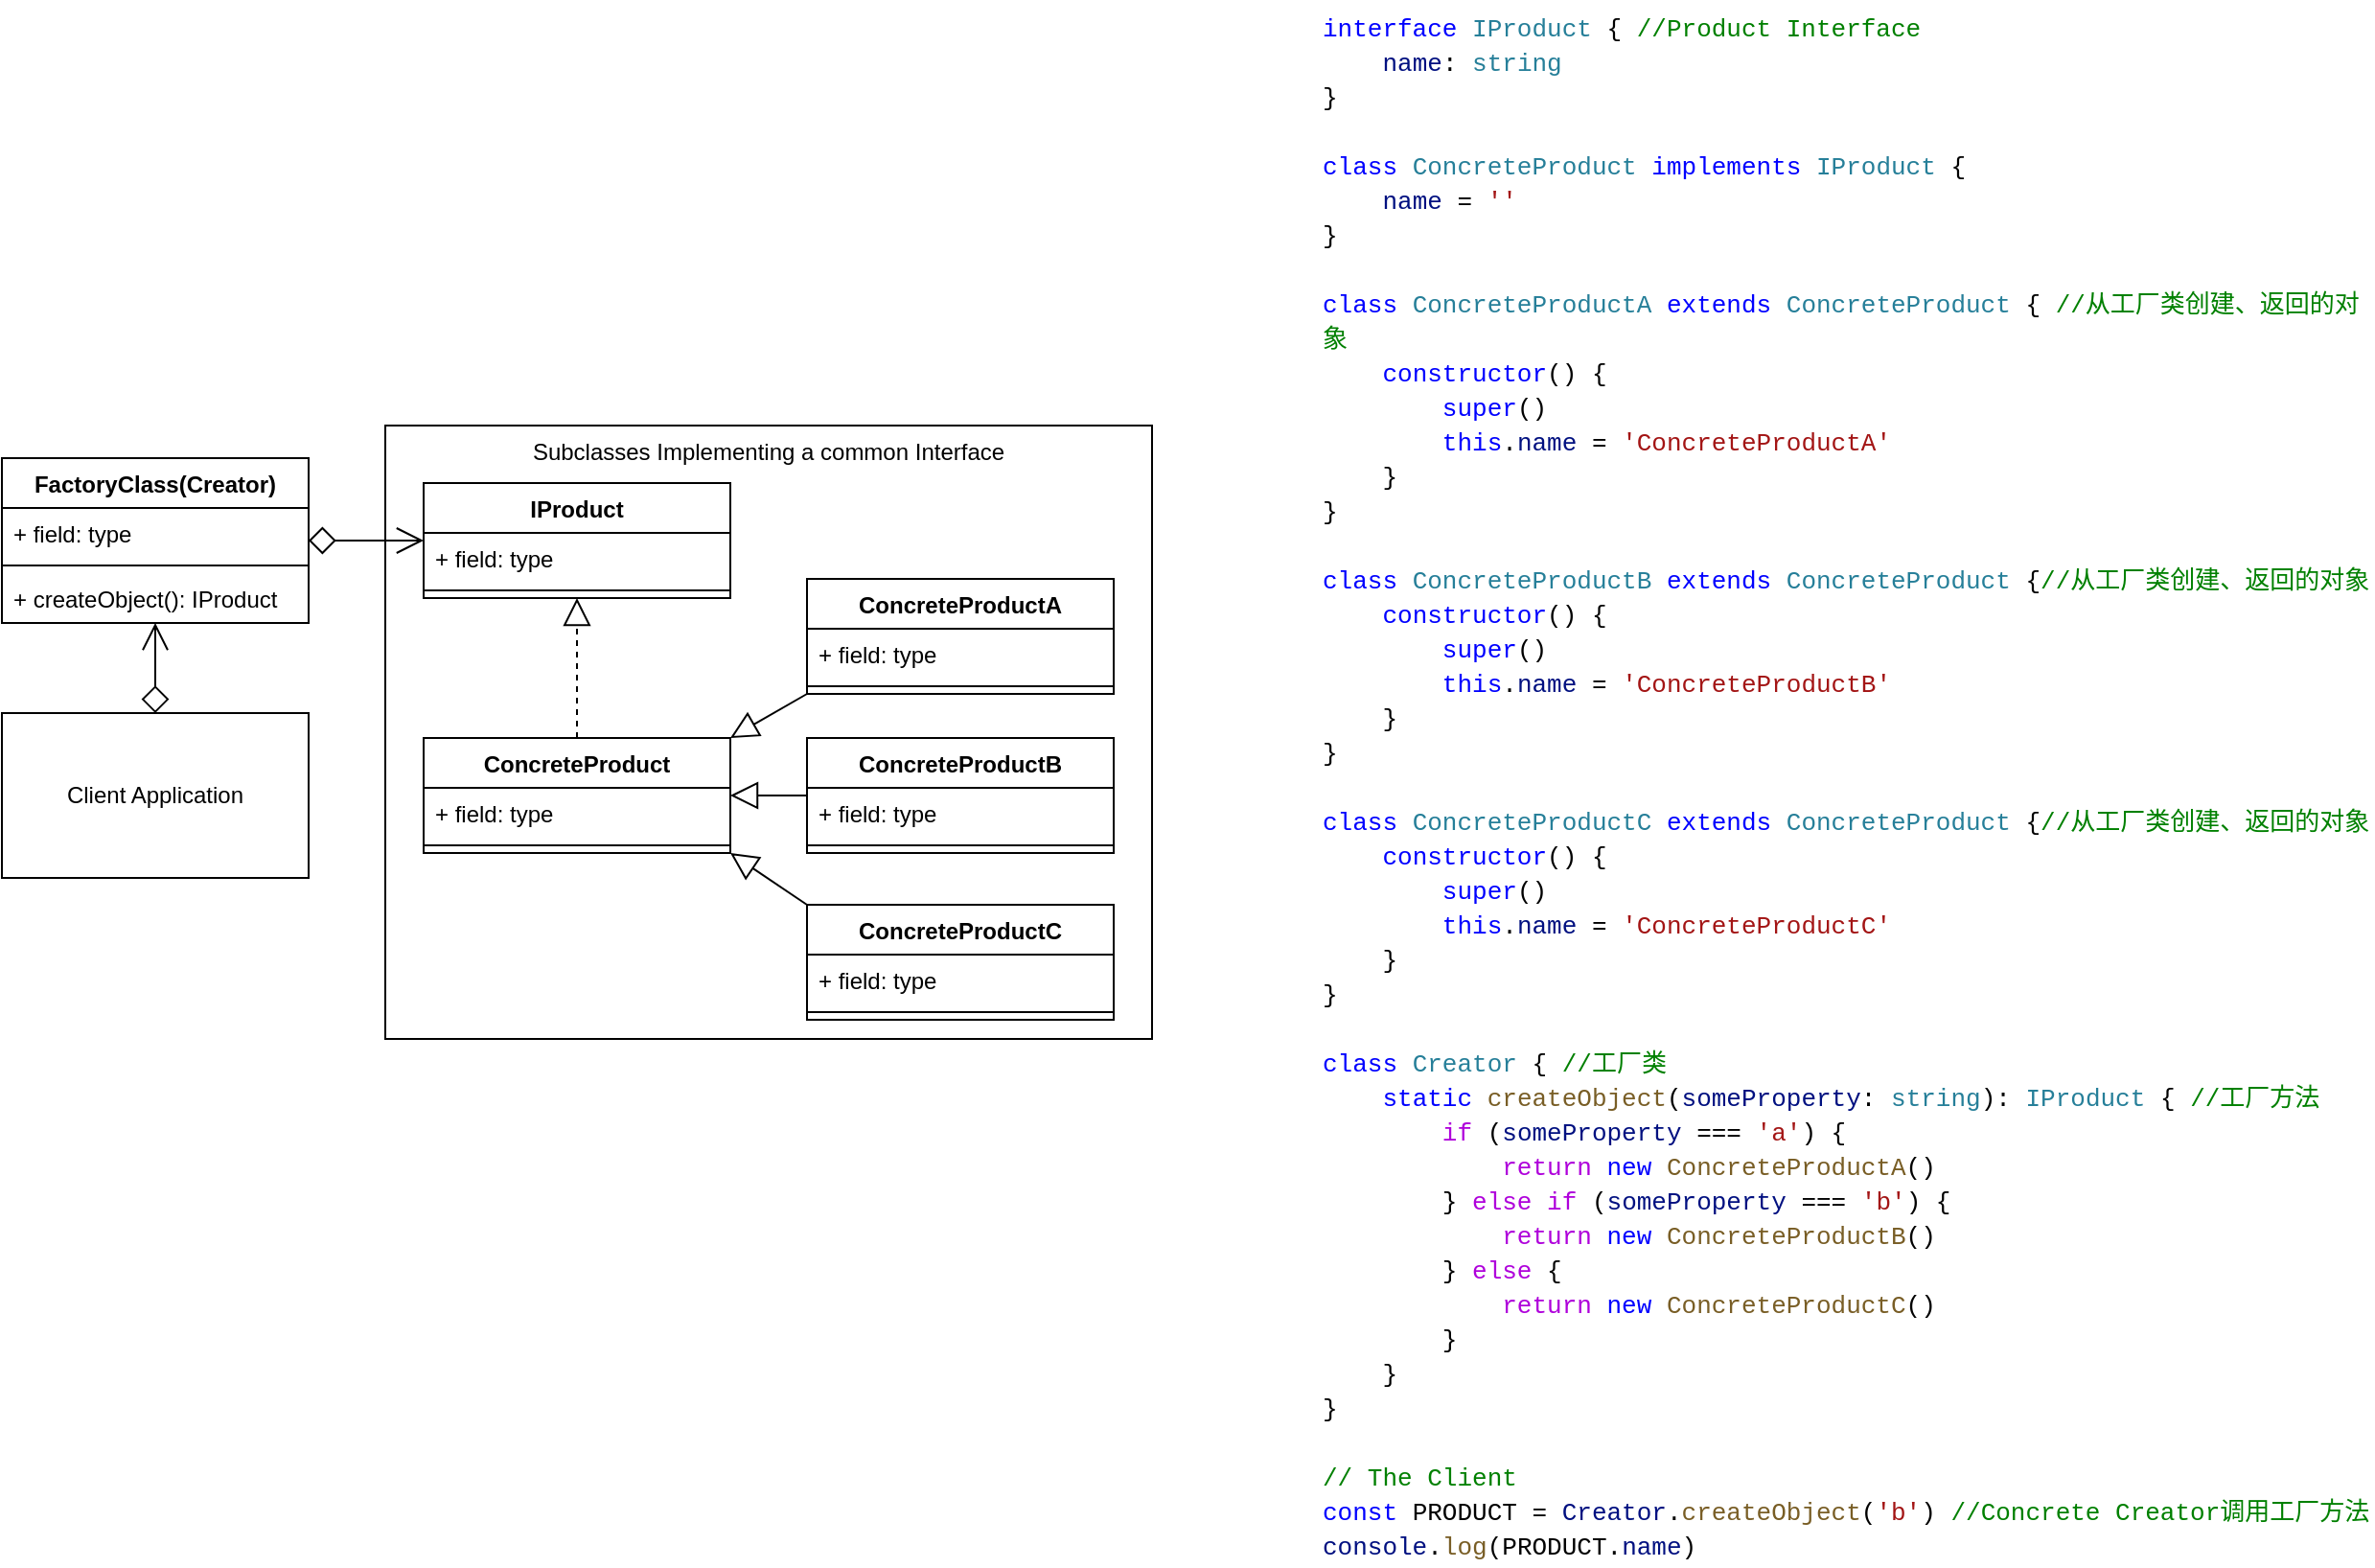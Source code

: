 <mxfile version="20.6.0" type="github" pages="4">
  <diagram id="OM80hVJVySO-_ZPKaVyi" name="简单工厂模式">
    <mxGraphModel dx="1422" dy="1186" grid="0" gridSize="10" guides="1" tooltips="1" connect="1" arrows="1" fold="1" page="0" pageScale="1" pageWidth="827" pageHeight="1169" math="0" shadow="0">
      <root>
        <mxCell id="0" />
        <mxCell id="1" parent="0" />
        <mxCell id="yJFydNWmPgDiVY-NRN5d-1" value="Subclasses Implementing a common Interface" style="rounded=0;whiteSpace=wrap;html=1;verticalAlign=top;" parent="1" vertex="1">
          <mxGeometry x="347.0" y="-135" width="400" height="320" as="geometry" />
        </mxCell>
        <mxCell id="yJFydNWmPgDiVY-NRN5d-2" value="ConcreteProduct" style="swimlane;fontStyle=1;align=center;verticalAlign=top;childLayout=stackLayout;horizontal=1;startSize=26;horizontalStack=0;resizeParent=1;resizeParentMax=0;resizeLast=0;collapsible=1;marginBottom=0;" parent="1" vertex="1">
          <mxGeometry x="367.0" y="28" width="160" height="60" as="geometry" />
        </mxCell>
        <mxCell id="yJFydNWmPgDiVY-NRN5d-3" value="+ field: type" style="text;strokeColor=none;fillColor=none;align=left;verticalAlign=top;spacingLeft=4;spacingRight=4;overflow=hidden;rotatable=0;points=[[0,0.5],[1,0.5]];portConstraint=eastwest;" parent="yJFydNWmPgDiVY-NRN5d-2" vertex="1">
          <mxGeometry y="26" width="160" height="26" as="geometry" />
        </mxCell>
        <mxCell id="yJFydNWmPgDiVY-NRN5d-4" value="" style="line;strokeWidth=1;fillColor=none;align=left;verticalAlign=middle;spacingTop=-1;spacingLeft=3;spacingRight=3;rotatable=0;labelPosition=right;points=[];portConstraint=eastwest;" parent="yJFydNWmPgDiVY-NRN5d-2" vertex="1">
          <mxGeometry y="52" width="160" height="8" as="geometry" />
        </mxCell>
        <mxCell id="yJFydNWmPgDiVY-NRN5d-5" style="rounded=0;orthogonalLoop=1;jettySize=auto;html=1;endArrow=block;endFill=0;startSize=6;endSize=12;exitX=0;exitY=1;exitDx=0;exitDy=0;entryX=1;entryY=0;entryDx=0;entryDy=0;" parent="1" source="yJFydNWmPgDiVY-NRN5d-19" target="yJFydNWmPgDiVY-NRN5d-2" edge="1">
          <mxGeometry relative="1" as="geometry">
            <mxPoint x="527.0" y="45" as="targetPoint" />
            <mxPoint x="560.04" y="0.194" as="sourcePoint" />
          </mxGeometry>
        </mxCell>
        <mxCell id="yJFydNWmPgDiVY-NRN5d-6" style="rounded=0;orthogonalLoop=1;jettySize=auto;html=1;endArrow=block;endFill=0;endSize=12;" parent="1" source="yJFydNWmPgDiVY-NRN5d-22" target="yJFydNWmPgDiVY-NRN5d-2" edge="1">
          <mxGeometry relative="1" as="geometry">
            <mxPoint x="697.0" y="3.002" as="targetPoint" />
            <mxPoint x="567.0" y="92" as="sourcePoint" />
          </mxGeometry>
        </mxCell>
        <mxCell id="yJFydNWmPgDiVY-NRN5d-7" style="rounded=0;orthogonalLoop=1;jettySize=auto;html=1;endArrow=block;endFill=0;endSize=12;exitX=0;exitY=0;exitDx=0;exitDy=0;entryX=1;entryY=1;entryDx=0;entryDy=0;" parent="1" source="yJFydNWmPgDiVY-NRN5d-25" target="yJFydNWmPgDiVY-NRN5d-2" edge="1">
          <mxGeometry relative="1" as="geometry">
            <mxPoint x="527.0" y="136.066" as="targetPoint" />
            <mxPoint x="567.0" y="145" as="sourcePoint" />
          </mxGeometry>
        </mxCell>
        <mxCell id="yJFydNWmPgDiVY-NRN5d-8" value="Client Application" style="rounded=0;whiteSpace=wrap;html=1;" parent="1" vertex="1">
          <mxGeometry x="147.0" y="15" width="160" height="86" as="geometry" />
        </mxCell>
        <mxCell id="yJFydNWmPgDiVY-NRN5d-9" value="FactoryClass(Creator)" style="swimlane;fontStyle=1;align=center;verticalAlign=top;childLayout=stackLayout;horizontal=1;startSize=26;horizontalStack=0;resizeParent=1;resizeParentMax=0;resizeLast=0;collapsible=1;marginBottom=0;" parent="1" vertex="1">
          <mxGeometry x="147.0" y="-118" width="160" height="86" as="geometry" />
        </mxCell>
        <mxCell id="yJFydNWmPgDiVY-NRN5d-10" value="+ field: type" style="text;strokeColor=none;fillColor=none;align=left;verticalAlign=top;spacingLeft=4;spacingRight=4;overflow=hidden;rotatable=0;points=[[0,0.5],[1,0.5]];portConstraint=eastwest;" parent="yJFydNWmPgDiVY-NRN5d-9" vertex="1">
          <mxGeometry y="26" width="160" height="26" as="geometry" />
        </mxCell>
        <mxCell id="yJFydNWmPgDiVY-NRN5d-11" value="" style="line;strokeWidth=1;fillColor=none;align=left;verticalAlign=middle;spacingTop=-1;spacingLeft=3;spacingRight=3;rotatable=0;labelPosition=right;points=[];portConstraint=eastwest;" parent="yJFydNWmPgDiVY-NRN5d-9" vertex="1">
          <mxGeometry y="52" width="160" height="8" as="geometry" />
        </mxCell>
        <mxCell id="yJFydNWmPgDiVY-NRN5d-12" value="+ createObject(): IProduct" style="text;strokeColor=none;fillColor=none;align=left;verticalAlign=top;spacingLeft=4;spacingRight=4;overflow=hidden;rotatable=0;points=[[0,0.5],[1,0.5]];portConstraint=eastwest;" parent="yJFydNWmPgDiVY-NRN5d-9" vertex="1">
          <mxGeometry y="60" width="160" height="26" as="geometry" />
        </mxCell>
        <mxCell id="yJFydNWmPgDiVY-NRN5d-13" value="" style="endArrow=diamond;endFill=0;endSize=12;html=1;startArrow=open;startFill=0;startSize=12;" parent="1" source="yJFydNWmPgDiVY-NRN5d-12" target="yJFydNWmPgDiVY-NRN5d-8" edge="1">
          <mxGeometry width="160" relative="1" as="geometry">
            <mxPoint x="287.0" y="45" as="sourcePoint" />
            <mxPoint x="237.0" y="75" as="targetPoint" />
          </mxGeometry>
        </mxCell>
        <mxCell id="yJFydNWmPgDiVY-NRN5d-14" value="" style="endArrow=diamond;endFill=0;endSize=12;html=1;startArrow=open;startFill=0;startSize=12;" parent="1" source="yJFydNWmPgDiVY-NRN5d-15" target="yJFydNWmPgDiVY-NRN5d-9" edge="1">
          <mxGeometry width="160" relative="1" as="geometry">
            <mxPoint x="347.0" y="58" as="sourcePoint" />
            <mxPoint x="237.0" y="65" as="targetPoint" />
          </mxGeometry>
        </mxCell>
        <mxCell id="yJFydNWmPgDiVY-NRN5d-15" value="IProduct" style="swimlane;fontStyle=1;align=center;verticalAlign=top;childLayout=stackLayout;horizontal=1;startSize=26;horizontalStack=0;resizeParent=1;resizeParentMax=0;resizeLast=0;collapsible=1;marginBottom=0;" parent="1" vertex="1">
          <mxGeometry x="367.0" y="-105" width="160" height="60" as="geometry" />
        </mxCell>
        <mxCell id="yJFydNWmPgDiVY-NRN5d-16" value="+ field: type" style="text;strokeColor=none;fillColor=none;align=left;verticalAlign=top;spacingLeft=4;spacingRight=4;overflow=hidden;rotatable=0;points=[[0,0.5],[1,0.5]];portConstraint=eastwest;" parent="yJFydNWmPgDiVY-NRN5d-15" vertex="1">
          <mxGeometry y="26" width="160" height="26" as="geometry" />
        </mxCell>
        <mxCell id="yJFydNWmPgDiVY-NRN5d-17" value="" style="line;strokeWidth=1;fillColor=none;align=left;verticalAlign=middle;spacingTop=-1;spacingLeft=3;spacingRight=3;rotatable=0;labelPosition=right;points=[];portConstraint=eastwest;" parent="yJFydNWmPgDiVY-NRN5d-15" vertex="1">
          <mxGeometry y="52" width="160" height="8" as="geometry" />
        </mxCell>
        <mxCell id="yJFydNWmPgDiVY-NRN5d-18" style="rounded=0;orthogonalLoop=1;jettySize=auto;html=1;endArrow=block;endFill=0;endSize=12;dashed=1;" parent="1" source="yJFydNWmPgDiVY-NRN5d-2" target="yJFydNWmPgDiVY-NRN5d-15" edge="1">
          <mxGeometry relative="1" as="geometry">
            <mxPoint x="257.0" y="215" as="targetPoint" />
            <mxPoint x="277.0" y="325" as="sourcePoint" />
          </mxGeometry>
        </mxCell>
        <mxCell id="yJFydNWmPgDiVY-NRN5d-19" value="ConcreteProductA" style="swimlane;fontStyle=1;align=center;verticalAlign=top;childLayout=stackLayout;horizontal=1;startSize=26;horizontalStack=0;resizeParent=1;resizeParentMax=0;resizeLast=0;collapsible=1;marginBottom=0;" parent="1" vertex="1">
          <mxGeometry x="567.0" y="-55" width="160" height="60" as="geometry" />
        </mxCell>
        <mxCell id="yJFydNWmPgDiVY-NRN5d-20" value="+ field: type" style="text;strokeColor=none;fillColor=none;align=left;verticalAlign=top;spacingLeft=4;spacingRight=4;overflow=hidden;rotatable=0;points=[[0,0.5],[1,0.5]];portConstraint=eastwest;" parent="yJFydNWmPgDiVY-NRN5d-19" vertex="1">
          <mxGeometry y="26" width="160" height="26" as="geometry" />
        </mxCell>
        <mxCell id="yJFydNWmPgDiVY-NRN5d-21" value="" style="line;strokeWidth=1;fillColor=none;align=left;verticalAlign=middle;spacingTop=-1;spacingLeft=3;spacingRight=3;rotatable=0;labelPosition=right;points=[];portConstraint=eastwest;" parent="yJFydNWmPgDiVY-NRN5d-19" vertex="1">
          <mxGeometry y="52" width="160" height="8" as="geometry" />
        </mxCell>
        <mxCell id="yJFydNWmPgDiVY-NRN5d-22" value="ConcreteProductB" style="swimlane;fontStyle=1;align=center;verticalAlign=top;childLayout=stackLayout;horizontal=1;startSize=26;horizontalStack=0;resizeParent=1;resizeParentMax=0;resizeLast=0;collapsible=1;marginBottom=0;" parent="1" vertex="1">
          <mxGeometry x="567.0" y="28" width="160" height="60" as="geometry" />
        </mxCell>
        <mxCell id="yJFydNWmPgDiVY-NRN5d-23" value="+ field: type" style="text;strokeColor=none;fillColor=none;align=left;verticalAlign=top;spacingLeft=4;spacingRight=4;overflow=hidden;rotatable=0;points=[[0,0.5],[1,0.5]];portConstraint=eastwest;" parent="yJFydNWmPgDiVY-NRN5d-22" vertex="1">
          <mxGeometry y="26" width="160" height="26" as="geometry" />
        </mxCell>
        <mxCell id="yJFydNWmPgDiVY-NRN5d-24" value="" style="line;strokeWidth=1;fillColor=none;align=left;verticalAlign=middle;spacingTop=-1;spacingLeft=3;spacingRight=3;rotatable=0;labelPosition=right;points=[];portConstraint=eastwest;" parent="yJFydNWmPgDiVY-NRN5d-22" vertex="1">
          <mxGeometry y="52" width="160" height="8" as="geometry" />
        </mxCell>
        <mxCell id="yJFydNWmPgDiVY-NRN5d-25" value="ConcreteProductC" style="swimlane;fontStyle=1;align=center;verticalAlign=top;childLayout=stackLayout;horizontal=1;startSize=26;horizontalStack=0;resizeParent=1;resizeParentMax=0;resizeLast=0;collapsible=1;marginBottom=0;" parent="1" vertex="1">
          <mxGeometry x="567.0" y="115" width="160" height="60" as="geometry" />
        </mxCell>
        <mxCell id="yJFydNWmPgDiVY-NRN5d-26" value="+ field: type" style="text;strokeColor=none;fillColor=none;align=left;verticalAlign=top;spacingLeft=4;spacingRight=4;overflow=hidden;rotatable=0;points=[[0,0.5],[1,0.5]];portConstraint=eastwest;" parent="yJFydNWmPgDiVY-NRN5d-25" vertex="1">
          <mxGeometry y="26" width="160" height="26" as="geometry" />
        </mxCell>
        <mxCell id="yJFydNWmPgDiVY-NRN5d-27" value="" style="line;strokeWidth=1;fillColor=none;align=left;verticalAlign=middle;spacingTop=-1;spacingLeft=3;spacingRight=3;rotatable=0;labelPosition=right;points=[];portConstraint=eastwest;" parent="yJFydNWmPgDiVY-NRN5d-25" vertex="1">
          <mxGeometry y="52" width="160" height="8" as="geometry" />
        </mxCell>
        <mxCell id="yJFydNWmPgDiVY-NRN5d-29" value="&lt;div style=&quot;color: rgb(0, 0, 0); background-color: rgb(255, 255, 255); font-family: Consolas, &amp;quot;Courier New&amp;quot;, monospace; font-weight: normal; font-size: 13px; line-height: 18px;&quot;&gt;&lt;div&gt;&lt;span style=&quot;color: #0000ff;&quot;&gt;interface&lt;/span&gt;&lt;span style=&quot;color: #000000;&quot;&gt;&amp;nbsp;&lt;/span&gt;&lt;span style=&quot;color: #267f99;&quot;&gt;IProduct&lt;/span&gt;&lt;span style=&quot;color: #000000;&quot;&gt;&amp;nbsp;{&amp;nbsp;&lt;/span&gt;&lt;span style=&quot;color: #008000;&quot;&gt;//Product&amp;nbsp;Interface&lt;/span&gt;&lt;/div&gt;&lt;div&gt;&lt;span style=&quot;color: #000000;&quot;&gt;&amp;nbsp;&amp;nbsp;&amp;nbsp;&amp;nbsp;&lt;/span&gt;&lt;span style=&quot;color: #001080;&quot;&gt;name&lt;/span&gt;&lt;span style=&quot;color: #000000;&quot;&gt;:&amp;nbsp;&lt;/span&gt;&lt;span style=&quot;color: #267f99;&quot;&gt;string&lt;/span&gt;&lt;/div&gt;&lt;div&gt;&lt;span style=&quot;color: #000000;&quot;&gt;}&lt;/span&gt;&lt;/div&gt;&lt;br&gt;&lt;div&gt;&lt;span style=&quot;color: #0000ff;&quot;&gt;class&lt;/span&gt;&lt;span style=&quot;color: #000000;&quot;&gt;&amp;nbsp;&lt;/span&gt;&lt;span style=&quot;color: #267f99;&quot;&gt;ConcreteProduct&lt;/span&gt;&lt;span style=&quot;color: #000000;&quot;&gt;&amp;nbsp;&lt;/span&gt;&lt;span style=&quot;color: #0000ff;&quot;&gt;implements&lt;/span&gt;&lt;span style=&quot;color: #000000;&quot;&gt;&amp;nbsp;&lt;/span&gt;&lt;span style=&quot;color: #267f99;&quot;&gt;IProduct&lt;/span&gt;&lt;span style=&quot;color: #000000;&quot;&gt;&amp;nbsp;{&amp;nbsp;&lt;/span&gt;&lt;/div&gt;&lt;div&gt;&lt;span style=&quot;color: #000000;&quot;&gt;&amp;nbsp;&amp;nbsp;&amp;nbsp;&amp;nbsp;&lt;/span&gt;&lt;span style=&quot;color: #001080;&quot;&gt;name&lt;/span&gt;&lt;span style=&quot;color: #000000;&quot;&gt;&amp;nbsp;=&amp;nbsp;&lt;/span&gt;&lt;span style=&quot;color: #a31515;&quot;&gt;&#39;&#39;&lt;/span&gt;&lt;/div&gt;&lt;div&gt;&lt;span style=&quot;color: #000000;&quot;&gt;}&lt;/span&gt;&lt;/div&gt;&lt;br&gt;&lt;div&gt;&lt;span style=&quot;color: #0000ff;&quot;&gt;class&lt;/span&gt;&lt;span style=&quot;color: #000000;&quot;&gt;&amp;nbsp;&lt;/span&gt;&lt;span style=&quot;color: #267f99;&quot;&gt;ConcreteProductA&lt;/span&gt;&lt;span style=&quot;color: #000000;&quot;&gt;&amp;nbsp;&lt;/span&gt;&lt;span style=&quot;color: #0000ff;&quot;&gt;extends&lt;/span&gt;&lt;span style=&quot;color: #000000;&quot;&gt;&amp;nbsp;&lt;/span&gt;&lt;span style=&quot;color: #267f99;&quot;&gt;ConcreteProduct&lt;/span&gt;&lt;span style=&quot;color: #000000;&quot;&gt;&amp;nbsp;{&amp;nbsp;&lt;/span&gt;&lt;span style=&quot;color: #008000;&quot;&gt;//从工厂类创建、返回的对象&lt;/span&gt;&lt;/div&gt;&lt;div&gt;&lt;span style=&quot;color: #000000;&quot;&gt;&amp;nbsp;&amp;nbsp;&amp;nbsp;&amp;nbsp;&lt;/span&gt;&lt;span style=&quot;color: #0000ff;&quot;&gt;constructor&lt;/span&gt;&lt;span style=&quot;color: #000000;&quot;&gt;()&amp;nbsp;{&lt;/span&gt;&lt;/div&gt;&lt;div&gt;&lt;span style=&quot;color: #000000;&quot;&gt;&amp;nbsp;&amp;nbsp;&amp;nbsp;&amp;nbsp;&amp;nbsp;&amp;nbsp;&amp;nbsp;&amp;nbsp;&lt;/span&gt;&lt;span style=&quot;color: #0000ff;&quot;&gt;super&lt;/span&gt;&lt;span style=&quot;color: #000000;&quot;&gt;()&lt;/span&gt;&lt;/div&gt;&lt;div&gt;&lt;span style=&quot;color: #000000;&quot;&gt;&amp;nbsp;&amp;nbsp;&amp;nbsp;&amp;nbsp;&amp;nbsp;&amp;nbsp;&amp;nbsp;&amp;nbsp;&lt;/span&gt;&lt;span style=&quot;color: #0000ff;&quot;&gt;this&lt;/span&gt;&lt;span style=&quot;color: #000000;&quot;&gt;.&lt;/span&gt;&lt;span style=&quot;color: #001080;&quot;&gt;name&lt;/span&gt;&lt;span style=&quot;color: #000000;&quot;&gt;&amp;nbsp;=&amp;nbsp;&lt;/span&gt;&lt;span style=&quot;color: #a31515;&quot;&gt;&#39;ConcreteProductA&#39;&lt;/span&gt;&lt;/div&gt;&lt;div&gt;&lt;span style=&quot;color: #000000;&quot;&gt;&amp;nbsp;&amp;nbsp;&amp;nbsp;&amp;nbsp;}&lt;/span&gt;&lt;/div&gt;&lt;div&gt;&lt;span style=&quot;color: #000000;&quot;&gt;}&lt;/span&gt;&lt;/div&gt;&lt;br&gt;&lt;div&gt;&lt;span style=&quot;color: #0000ff;&quot;&gt;class&lt;/span&gt;&lt;span style=&quot;color: #000000;&quot;&gt;&amp;nbsp;&lt;/span&gt;&lt;span style=&quot;color: #267f99;&quot;&gt;ConcreteProductB&lt;/span&gt;&lt;span style=&quot;color: #000000;&quot;&gt;&amp;nbsp;&lt;/span&gt;&lt;span style=&quot;color: #0000ff;&quot;&gt;extends&lt;/span&gt;&lt;span style=&quot;color: #000000;&quot;&gt;&amp;nbsp;&lt;/span&gt;&lt;span style=&quot;color: #267f99;&quot;&gt;ConcreteProduct&lt;/span&gt;&lt;span style=&quot;color: #000000;&quot;&gt;&amp;nbsp;{&lt;/span&gt;&lt;span style=&quot;color: #008000;&quot;&gt;//从工厂类创建、返回的对象&lt;/span&gt;&lt;/div&gt;&lt;div&gt;&lt;span style=&quot;color: #000000;&quot;&gt;&amp;nbsp;&amp;nbsp;&amp;nbsp;&amp;nbsp;&lt;/span&gt;&lt;span style=&quot;color: #0000ff;&quot;&gt;constructor&lt;/span&gt;&lt;span style=&quot;color: #000000;&quot;&gt;()&amp;nbsp;{&lt;/span&gt;&lt;/div&gt;&lt;div&gt;&lt;span style=&quot;color: #000000;&quot;&gt;&amp;nbsp;&amp;nbsp;&amp;nbsp;&amp;nbsp;&amp;nbsp;&amp;nbsp;&amp;nbsp;&amp;nbsp;&lt;/span&gt;&lt;span style=&quot;color: #0000ff;&quot;&gt;super&lt;/span&gt;&lt;span style=&quot;color: #000000;&quot;&gt;()&lt;/span&gt;&lt;/div&gt;&lt;div&gt;&lt;span style=&quot;color: #000000;&quot;&gt;&amp;nbsp;&amp;nbsp;&amp;nbsp;&amp;nbsp;&amp;nbsp;&amp;nbsp;&amp;nbsp;&amp;nbsp;&lt;/span&gt;&lt;span style=&quot;color: #0000ff;&quot;&gt;this&lt;/span&gt;&lt;span style=&quot;color: #000000;&quot;&gt;.&lt;/span&gt;&lt;span style=&quot;color: #001080;&quot;&gt;name&lt;/span&gt;&lt;span style=&quot;color: #000000;&quot;&gt;&amp;nbsp;=&amp;nbsp;&lt;/span&gt;&lt;span style=&quot;color: #a31515;&quot;&gt;&#39;ConcreteProductB&#39;&lt;/span&gt;&lt;/div&gt;&lt;div&gt;&lt;span style=&quot;color: #000000;&quot;&gt;&amp;nbsp;&amp;nbsp;&amp;nbsp;&amp;nbsp;}&lt;/span&gt;&lt;/div&gt;&lt;div&gt;&lt;span style=&quot;color: #000000;&quot;&gt;}&lt;/span&gt;&lt;/div&gt;&lt;br&gt;&lt;div&gt;&lt;span style=&quot;color: #0000ff;&quot;&gt;class&lt;/span&gt;&lt;span style=&quot;color: #000000;&quot;&gt;&amp;nbsp;&lt;/span&gt;&lt;span style=&quot;color: #267f99;&quot;&gt;ConcreteProductC&lt;/span&gt;&lt;span style=&quot;color: #000000;&quot;&gt;&amp;nbsp;&lt;/span&gt;&lt;span style=&quot;color: #0000ff;&quot;&gt;extends&lt;/span&gt;&lt;span style=&quot;color: #000000;&quot;&gt;&amp;nbsp;&lt;/span&gt;&lt;span style=&quot;color: #267f99;&quot;&gt;ConcreteProduct&lt;/span&gt;&lt;span style=&quot;color: #000000;&quot;&gt;&amp;nbsp;{&lt;/span&gt;&lt;span style=&quot;color: #008000;&quot;&gt;//从工厂类创建、返回的对象&lt;/span&gt;&lt;/div&gt;&lt;div&gt;&lt;span style=&quot;color: #000000;&quot;&gt;&amp;nbsp;&amp;nbsp;&amp;nbsp;&amp;nbsp;&lt;/span&gt;&lt;span style=&quot;color: #0000ff;&quot;&gt;constructor&lt;/span&gt;&lt;span style=&quot;color: #000000;&quot;&gt;()&amp;nbsp;{&lt;/span&gt;&lt;/div&gt;&lt;div&gt;&lt;span style=&quot;color: #000000;&quot;&gt;&amp;nbsp;&amp;nbsp;&amp;nbsp;&amp;nbsp;&amp;nbsp;&amp;nbsp;&amp;nbsp;&amp;nbsp;&lt;/span&gt;&lt;span style=&quot;color: #0000ff;&quot;&gt;super&lt;/span&gt;&lt;span style=&quot;color: #000000;&quot;&gt;()&lt;/span&gt;&lt;/div&gt;&lt;div&gt;&lt;span style=&quot;color: #000000;&quot;&gt;&amp;nbsp;&amp;nbsp;&amp;nbsp;&amp;nbsp;&amp;nbsp;&amp;nbsp;&amp;nbsp;&amp;nbsp;&lt;/span&gt;&lt;span style=&quot;color: #0000ff;&quot;&gt;this&lt;/span&gt;&lt;span style=&quot;color: #000000;&quot;&gt;.&lt;/span&gt;&lt;span style=&quot;color: #001080;&quot;&gt;name&lt;/span&gt;&lt;span style=&quot;color: #000000;&quot;&gt;&amp;nbsp;=&amp;nbsp;&lt;/span&gt;&lt;span style=&quot;color: #a31515;&quot;&gt;&#39;ConcreteProductC&#39;&lt;/span&gt;&lt;/div&gt;&lt;div&gt;&lt;span style=&quot;color: #000000;&quot;&gt;&amp;nbsp;&amp;nbsp;&amp;nbsp;&amp;nbsp;}&lt;/span&gt;&lt;/div&gt;&lt;div&gt;&lt;span style=&quot;color: #000000;&quot;&gt;}&lt;/span&gt;&lt;/div&gt;&lt;br&gt;&lt;div&gt;&lt;span style=&quot;color: #0000ff;&quot;&gt;class&lt;/span&gt;&lt;span style=&quot;color: #000000;&quot;&gt;&amp;nbsp;&lt;/span&gt;&lt;span style=&quot;color: #267f99;&quot;&gt;Creator&lt;/span&gt;&lt;span style=&quot;color: #000000;&quot;&gt;&amp;nbsp;{&amp;nbsp;&lt;/span&gt;&lt;span style=&quot;color: #008000;&quot;&gt;//工厂类&lt;/span&gt;&lt;/div&gt;&lt;div&gt;&lt;span style=&quot;color: #000000;&quot;&gt;&amp;nbsp;&amp;nbsp;&amp;nbsp;&amp;nbsp;&lt;/span&gt;&lt;span style=&quot;color: #0000ff;&quot;&gt;static&lt;/span&gt;&lt;span style=&quot;color: #000000;&quot;&gt;&amp;nbsp;&lt;/span&gt;&lt;span style=&quot;color: #795e26;&quot;&gt;createObject&lt;/span&gt;&lt;span style=&quot;color: #000000;&quot;&gt;(&lt;/span&gt;&lt;span style=&quot;color: #001080;&quot;&gt;someProperty&lt;/span&gt;&lt;span style=&quot;color: #000000;&quot;&gt;:&amp;nbsp;&lt;/span&gt;&lt;span style=&quot;color: #267f99;&quot;&gt;string&lt;/span&gt;&lt;span style=&quot;color: #000000;&quot;&gt;):&amp;nbsp;&lt;/span&gt;&lt;span style=&quot;color: #267f99;&quot;&gt;IProduct&lt;/span&gt;&lt;span style=&quot;color: #000000;&quot;&gt;&amp;nbsp;{&amp;nbsp;&lt;/span&gt;&lt;span style=&quot;color: #008000;&quot;&gt;//工厂方法&lt;/span&gt;&lt;/div&gt;&lt;div&gt;&lt;span style=&quot;color: #000000;&quot;&gt;&amp;nbsp;&amp;nbsp;&amp;nbsp;&amp;nbsp;&amp;nbsp;&amp;nbsp;&amp;nbsp;&amp;nbsp;&lt;/span&gt;&lt;span style=&quot;color: #af00db;&quot;&gt;if&lt;/span&gt;&lt;span style=&quot;color: #000000;&quot;&gt;&amp;nbsp;(&lt;/span&gt;&lt;span style=&quot;color: #001080;&quot;&gt;someProperty&lt;/span&gt;&lt;span style=&quot;color: #000000;&quot;&gt;&amp;nbsp;===&amp;nbsp;&lt;/span&gt;&lt;span style=&quot;color: #a31515;&quot;&gt;&#39;a&#39;&lt;/span&gt;&lt;span style=&quot;color: #000000;&quot;&gt;)&amp;nbsp;{&lt;/span&gt;&lt;/div&gt;&lt;div&gt;&lt;span style=&quot;color: #000000;&quot;&gt;&amp;nbsp;&amp;nbsp;&amp;nbsp;&amp;nbsp;&amp;nbsp;&amp;nbsp;&amp;nbsp;&amp;nbsp;&amp;nbsp;&amp;nbsp;&amp;nbsp;&amp;nbsp;&lt;/span&gt;&lt;span style=&quot;color: #af00db;&quot;&gt;return&lt;/span&gt;&lt;span style=&quot;color: #000000;&quot;&gt;&amp;nbsp;&lt;/span&gt;&lt;span style=&quot;color: #0000ff;&quot;&gt;new&lt;/span&gt;&lt;span style=&quot;color: #000000;&quot;&gt;&amp;nbsp;&lt;/span&gt;&lt;span style=&quot;color: #795e26;&quot;&gt;ConcreteProductA&lt;/span&gt;&lt;span style=&quot;color: #000000;&quot;&gt;()&lt;/span&gt;&lt;/div&gt;&lt;div&gt;&lt;span style=&quot;color: #000000;&quot;&gt;&amp;nbsp;&amp;nbsp;&amp;nbsp;&amp;nbsp;&amp;nbsp;&amp;nbsp;&amp;nbsp;&amp;nbsp;}&amp;nbsp;&lt;/span&gt;&lt;span style=&quot;color: #af00db;&quot;&gt;else&lt;/span&gt;&lt;span style=&quot;color: #000000;&quot;&gt;&amp;nbsp;&lt;/span&gt;&lt;span style=&quot;color: #af00db;&quot;&gt;if&lt;/span&gt;&lt;span style=&quot;color: #000000;&quot;&gt;&amp;nbsp;(&lt;/span&gt;&lt;span style=&quot;color: #001080;&quot;&gt;someProperty&lt;/span&gt;&lt;span style=&quot;color: #000000;&quot;&gt;&amp;nbsp;===&amp;nbsp;&lt;/span&gt;&lt;span style=&quot;color: #a31515;&quot;&gt;&#39;b&#39;&lt;/span&gt;&lt;span style=&quot;color: #000000;&quot;&gt;)&amp;nbsp;{&lt;/span&gt;&lt;/div&gt;&lt;div&gt;&lt;span style=&quot;color: #000000;&quot;&gt;&amp;nbsp;&amp;nbsp;&amp;nbsp;&amp;nbsp;&amp;nbsp;&amp;nbsp;&amp;nbsp;&amp;nbsp;&amp;nbsp;&amp;nbsp;&amp;nbsp;&amp;nbsp;&lt;/span&gt;&lt;span style=&quot;color: #af00db;&quot;&gt;return&lt;/span&gt;&lt;span style=&quot;color: #000000;&quot;&gt;&amp;nbsp;&lt;/span&gt;&lt;span style=&quot;color: #0000ff;&quot;&gt;new&lt;/span&gt;&lt;span style=&quot;color: #000000;&quot;&gt;&amp;nbsp;&lt;/span&gt;&lt;span style=&quot;color: #795e26;&quot;&gt;ConcreteProductB&lt;/span&gt;&lt;span style=&quot;color: #000000;&quot;&gt;()&lt;/span&gt;&lt;/div&gt;&lt;div&gt;&lt;span style=&quot;color: #000000;&quot;&gt;&amp;nbsp;&amp;nbsp;&amp;nbsp;&amp;nbsp;&amp;nbsp;&amp;nbsp;&amp;nbsp;&amp;nbsp;}&amp;nbsp;&lt;/span&gt;&lt;span style=&quot;color: #af00db;&quot;&gt;else&lt;/span&gt;&lt;span style=&quot;color: #000000;&quot;&gt;&amp;nbsp;{&lt;/span&gt;&lt;/div&gt;&lt;div&gt;&lt;span style=&quot;color: #000000;&quot;&gt;&amp;nbsp;&amp;nbsp;&amp;nbsp;&amp;nbsp;&amp;nbsp;&amp;nbsp;&amp;nbsp;&amp;nbsp;&amp;nbsp;&amp;nbsp;&amp;nbsp;&amp;nbsp;&lt;/span&gt;&lt;span style=&quot;color: #af00db;&quot;&gt;return&lt;/span&gt;&lt;span style=&quot;color: #000000;&quot;&gt;&amp;nbsp;&lt;/span&gt;&lt;span style=&quot;color: #0000ff;&quot;&gt;new&lt;/span&gt;&lt;span style=&quot;color: #000000;&quot;&gt;&amp;nbsp;&lt;/span&gt;&lt;span style=&quot;color: #795e26;&quot;&gt;ConcreteProductC&lt;/span&gt;&lt;span style=&quot;color: #000000;&quot;&gt;()&lt;/span&gt;&lt;/div&gt;&lt;div&gt;&lt;span style=&quot;color: #000000;&quot;&gt;&amp;nbsp;&amp;nbsp;&amp;nbsp;&amp;nbsp;&amp;nbsp;&amp;nbsp;&amp;nbsp;&amp;nbsp;}&lt;/span&gt;&lt;/div&gt;&lt;div&gt;&lt;span style=&quot;color: #000000;&quot;&gt;&amp;nbsp;&amp;nbsp;&amp;nbsp;&amp;nbsp;}&lt;/span&gt;&lt;/div&gt;&lt;div&gt;&lt;span style=&quot;color: #000000;&quot;&gt;}&lt;/span&gt;&lt;/div&gt;&lt;br&gt;&lt;div&gt;&lt;span style=&quot;color: #008000;&quot;&gt;//&amp;nbsp;The&amp;nbsp;Client&lt;/span&gt;&lt;/div&gt;&lt;div&gt;&lt;span style=&quot;color: #0000ff;&quot;&gt;const&lt;/span&gt;&lt;span style=&quot;color: #000000;&quot;&gt;&amp;nbsp;&lt;/span&gt;&lt;span style=&quot;color: undefined;&quot;&gt;PRODUCT&lt;/span&gt;&lt;span style=&quot;color: #000000;&quot;&gt;&amp;nbsp;=&amp;nbsp;&lt;/span&gt;&lt;span style=&quot;color: #001080;&quot;&gt;Creator&lt;/span&gt;&lt;span style=&quot;color: #000000;&quot;&gt;.&lt;/span&gt;&lt;span style=&quot;color: #795e26;&quot;&gt;createObject&lt;/span&gt;&lt;span style=&quot;color: #000000;&quot;&gt;(&lt;/span&gt;&lt;span style=&quot;color: #a31515;&quot;&gt;&#39;b&#39;&lt;/span&gt;&lt;span style=&quot;color: #000000;&quot;&gt;)&amp;nbsp;&lt;/span&gt;&lt;span style=&quot;color: #008000;&quot;&gt;//Concrete&amp;nbsp;Creator调用工厂方法&lt;/span&gt;&lt;/div&gt;&lt;div&gt;&lt;span style=&quot;color: #001080;&quot;&gt;console&lt;/span&gt;&lt;span style=&quot;color: #000000;&quot;&gt;.&lt;/span&gt;&lt;span style=&quot;color: #795e26;&quot;&gt;log&lt;/span&gt;&lt;span style=&quot;color: #000000;&quot;&gt;(&lt;/span&gt;&lt;span style=&quot;color: undefined;&quot;&gt;PRODUCT&lt;/span&gt;&lt;span style=&quot;color: #000000;&quot;&gt;.&lt;/span&gt;&lt;span style=&quot;color: #001080;&quot;&gt;name&lt;/span&gt;&lt;span style=&quot;color: #000000;&quot;&gt;)&lt;/span&gt;&lt;/div&gt;&lt;/div&gt;" style="text;whiteSpace=wrap;html=1;" parent="1" vertex="1">
          <mxGeometry x="834.0" y="-357.0" width="550" height="814" as="geometry" />
        </mxCell>
      </root>
    </mxGraphModel>
  </diagram>
  <diagram id="T-HhEKP0N8QS9LmdgDj1" name="抽象工厂模式">
    <mxGraphModel dx="1438" dy="605" grid="0" gridSize="10" guides="1" tooltips="1" connect="1" arrows="1" fold="1" page="0" pageScale="1" pageWidth="827" pageHeight="1169" math="0" shadow="0">
      <root>
        <mxCell id="0" />
        <mxCell id="1" parent="0" />
        <mxCell id="Dy6sJEfBZG_wl5QmXQN_-1" value="" style="rounded=0;whiteSpace=wrap;html=1;" vertex="1" parent="1">
          <mxGeometry x="153.4" y="203.6" width="600" height="670" as="geometry" />
        </mxCell>
        <mxCell id="Dy6sJEfBZG_wl5QmXQN_-2" value="Subclasses Implementing a common Interface" style="rounded=0;whiteSpace=wrap;html=1;verticalAlign=top;" vertex="1" parent="1">
          <mxGeometry x="359.0" y="211.0" width="380" height="311" as="geometry" />
        </mxCell>
        <mxCell id="Dy6sJEfBZG_wl5QmXQN_-3" value="ConcreteProduct" style="swimlane;fontStyle=1;align=center;verticalAlign=top;childLayout=stackLayout;horizontal=1;startSize=26;horizontalStack=0;resizeParent=1;resizeParentMax=0;resizeLast=0;collapsible=1;marginBottom=0;" vertex="1" parent="1">
          <mxGeometry x="383.4" y="373.6" width="160" height="60" as="geometry" />
        </mxCell>
        <mxCell id="Dy6sJEfBZG_wl5QmXQN_-4" value="+ field: type" style="text;strokeColor=none;fillColor=none;align=left;verticalAlign=top;spacingLeft=4;spacingRight=4;overflow=hidden;rotatable=0;points=[[0,0.5],[1,0.5]];portConstraint=eastwest;" vertex="1" parent="Dy6sJEfBZG_wl5QmXQN_-3">
          <mxGeometry y="26" width="160" height="26" as="geometry" />
        </mxCell>
        <mxCell id="Dy6sJEfBZG_wl5QmXQN_-5" value="" style="line;strokeWidth=1;fillColor=none;align=left;verticalAlign=middle;spacingTop=-1;spacingLeft=3;spacingRight=3;rotatable=0;labelPosition=right;points=[];portConstraint=eastwest;" vertex="1" parent="Dy6sJEfBZG_wl5QmXQN_-3">
          <mxGeometry y="52" width="160" height="8" as="geometry" />
        </mxCell>
        <mxCell id="Dy6sJEfBZG_wl5QmXQN_-6" value="ConcreteProductA" style="swimlane;fontStyle=1;align=center;verticalAlign=top;childLayout=stackLayout;horizontal=1;startSize=26;horizontalStack=0;resizeParent=1;resizeParentMax=0;resizeLast=0;collapsible=1;marginBottom=0;" vertex="1" parent="1">
          <mxGeometry x="573.4" y="293.6" width="160" height="60" as="geometry" />
        </mxCell>
        <mxCell id="Dy6sJEfBZG_wl5QmXQN_-7" value="+ field: type" style="text;strokeColor=none;fillColor=none;align=left;verticalAlign=top;spacingLeft=4;spacingRight=4;overflow=hidden;rotatable=0;points=[[0,0.5],[1,0.5]];portConstraint=eastwest;" vertex="1" parent="Dy6sJEfBZG_wl5QmXQN_-6">
          <mxGeometry y="26" width="160" height="26" as="geometry" />
        </mxCell>
        <mxCell id="Dy6sJEfBZG_wl5QmXQN_-8" value="" style="line;strokeWidth=1;fillColor=none;align=left;verticalAlign=middle;spacingTop=-1;spacingLeft=3;spacingRight=3;rotatable=0;labelPosition=right;points=[];portConstraint=eastwest;" vertex="1" parent="Dy6sJEfBZG_wl5QmXQN_-6">
          <mxGeometry y="52" width="160" height="8" as="geometry" />
        </mxCell>
        <mxCell id="Dy6sJEfBZG_wl5QmXQN_-9" value="ConcreteProductB" style="swimlane;fontStyle=1;align=center;verticalAlign=top;childLayout=stackLayout;horizontal=1;startSize=26;horizontalStack=0;resizeParent=1;resizeParentMax=0;resizeLast=0;collapsible=1;marginBottom=0;" vertex="1" parent="1">
          <mxGeometry x="573.4" y="373.6" width="160" height="60" as="geometry" />
        </mxCell>
        <mxCell id="Dy6sJEfBZG_wl5QmXQN_-10" value="+ field: type" style="text;strokeColor=none;fillColor=none;align=left;verticalAlign=top;spacingLeft=4;spacingRight=4;overflow=hidden;rotatable=0;points=[[0,0.5],[1,0.5]];portConstraint=eastwest;" vertex="1" parent="Dy6sJEfBZG_wl5QmXQN_-9">
          <mxGeometry y="26" width="160" height="26" as="geometry" />
        </mxCell>
        <mxCell id="Dy6sJEfBZG_wl5QmXQN_-11" value="" style="line;strokeWidth=1;fillColor=none;align=left;verticalAlign=middle;spacingTop=-1;spacingLeft=3;spacingRight=3;rotatable=0;labelPosition=right;points=[];portConstraint=eastwest;" vertex="1" parent="Dy6sJEfBZG_wl5QmXQN_-9">
          <mxGeometry y="52" width="160" height="8" as="geometry" />
        </mxCell>
        <mxCell id="Dy6sJEfBZG_wl5QmXQN_-12" value="ConcreteProductC" style="swimlane;fontStyle=1;align=center;verticalAlign=top;childLayout=stackLayout;horizontal=1;startSize=26;horizontalStack=0;resizeParent=1;resizeParentMax=0;resizeLast=0;collapsible=1;marginBottom=0;" vertex="1" parent="1">
          <mxGeometry x="573.4" y="453.6" width="160" height="60" as="geometry" />
        </mxCell>
        <mxCell id="Dy6sJEfBZG_wl5QmXQN_-13" value="+ field: type" style="text;strokeColor=none;fillColor=none;align=left;verticalAlign=top;spacingLeft=4;spacingRight=4;overflow=hidden;rotatable=0;points=[[0,0.5],[1,0.5]];portConstraint=eastwest;" vertex="1" parent="Dy6sJEfBZG_wl5QmXQN_-12">
          <mxGeometry y="26" width="160" height="26" as="geometry" />
        </mxCell>
        <mxCell id="Dy6sJEfBZG_wl5QmXQN_-14" value="" style="line;strokeWidth=1;fillColor=none;align=left;verticalAlign=middle;spacingTop=-1;spacingLeft=3;spacingRight=3;rotatable=0;labelPosition=right;points=[];portConstraint=eastwest;" vertex="1" parent="Dy6sJEfBZG_wl5QmXQN_-12">
          <mxGeometry y="52" width="160" height="8" as="geometry" />
        </mxCell>
        <mxCell id="Dy6sJEfBZG_wl5QmXQN_-15" style="rounded=0;orthogonalLoop=1;jettySize=auto;html=1;endArrow=block;endFill=0;endSize=12;entryX=1;entryY=0;entryDx=0;entryDy=0;exitX=0;exitY=1;exitDx=0;exitDy=0;" edge="1" parent="1" source="Dy6sJEfBZG_wl5QmXQN_-6" target="Dy6sJEfBZG_wl5QmXQN_-3">
          <mxGeometry relative="1" as="geometry">
            <mxPoint x="629.4" y="321.6" as="targetPoint" />
            <mxPoint x="573.4" y="363.6" as="sourcePoint" />
          </mxGeometry>
        </mxCell>
        <mxCell id="Dy6sJEfBZG_wl5QmXQN_-16" style="rounded=0;orthogonalLoop=1;jettySize=auto;html=1;endArrow=block;endFill=0;endSize=12;" edge="1" parent="1" source="Dy6sJEfBZG_wl5QmXQN_-9" target="Dy6sJEfBZG_wl5QmXQN_-3">
          <mxGeometry relative="1" as="geometry">
            <mxPoint x="639.4" y="331.602" as="targetPoint" />
            <mxPoint x="463.4" y="393.6" as="sourcePoint" />
          </mxGeometry>
        </mxCell>
        <mxCell id="Dy6sJEfBZG_wl5QmXQN_-17" style="rounded=0;orthogonalLoop=1;jettySize=auto;html=1;endArrow=block;endFill=0;endSize=12;entryX=1;entryY=1;entryDx=0;entryDy=0;exitX=0;exitY=0;exitDx=0;exitDy=0;" edge="1" parent="1" source="Dy6sJEfBZG_wl5QmXQN_-12" target="Dy6sJEfBZG_wl5QmXQN_-3">
          <mxGeometry relative="1" as="geometry">
            <mxPoint x="545.0" y="460.588" as="targetPoint" />
            <mxPoint x="573.4" y="469.6" as="sourcePoint" />
          </mxGeometry>
        </mxCell>
        <mxCell id="Dy6sJEfBZG_wl5QmXQN_-18" value="Client Application" style="rounded=0;whiteSpace=wrap;html=1;" vertex="1" parent="1">
          <mxGeometry x="-26.6" y="587.6" width="160" height="88" as="geometry" />
        </mxCell>
        <mxCell id="Dy6sJEfBZG_wl5QmXQN_-19" value="FactoryA" style="swimlane;fontStyle=1;align=center;verticalAlign=top;childLayout=stackLayout;horizontal=1;startSize=26;horizontalStack=0;resizeParent=1;resizeParentMax=0;resizeLast=0;collapsible=1;marginBottom=0;" vertex="1" parent="1">
          <mxGeometry x="179.4" y="243.6" width="160" height="86" as="geometry" />
        </mxCell>
        <mxCell id="Dy6sJEfBZG_wl5QmXQN_-20" value="+ field: type" style="text;strokeColor=none;fillColor=none;align=left;verticalAlign=top;spacingLeft=4;spacingRight=4;overflow=hidden;rotatable=0;points=[[0,0.5],[1,0.5]];portConstraint=eastwest;" vertex="1" parent="Dy6sJEfBZG_wl5QmXQN_-19">
          <mxGeometry y="26" width="160" height="26" as="geometry" />
        </mxCell>
        <mxCell id="Dy6sJEfBZG_wl5QmXQN_-21" value="" style="line;strokeWidth=1;fillColor=none;align=left;verticalAlign=middle;spacingTop=-1;spacingLeft=3;spacingRight=3;rotatable=0;labelPosition=right;points=[];portConstraint=eastwest;" vertex="1" parent="Dy6sJEfBZG_wl5QmXQN_-19">
          <mxGeometry y="52" width="160" height="8" as="geometry" />
        </mxCell>
        <mxCell id="Dy6sJEfBZG_wl5QmXQN_-22" value="+ createObject(string): IProductA" style="text;strokeColor=none;fillColor=none;align=left;verticalAlign=top;spacingLeft=4;spacingRight=4;overflow=hidden;rotatable=0;points=[[0,0.5],[1,0.5]];portConstraint=eastwest;fontSize=10;" vertex="1" parent="Dy6sJEfBZG_wl5QmXQN_-19">
          <mxGeometry y="60" width="160" height="26" as="geometry" />
        </mxCell>
        <mxCell id="Dy6sJEfBZG_wl5QmXQN_-23" style="edgeStyle=orthogonalEdgeStyle;rounded=0;orthogonalLoop=1;jettySize=auto;html=1;endSize=12;endArrow=open;endFill=0;startSize=12;startArrow=diamond;startFill=0;" edge="1" parent="1" source="Dy6sJEfBZG_wl5QmXQN_-19" target="Dy6sJEfBZG_wl5QmXQN_-52">
          <mxGeometry relative="1" as="geometry" />
        </mxCell>
        <mxCell id="Dy6sJEfBZG_wl5QmXQN_-24" value="Subclasses Implementing a common Interface" style="rounded=0;whiteSpace=wrap;html=1;verticalAlign=top;" vertex="1" parent="1">
          <mxGeometry x="363.4" y="551.6" width="380" height="312" as="geometry" />
        </mxCell>
        <mxCell id="Dy6sJEfBZG_wl5QmXQN_-25" value="ConcreteProduct" style="swimlane;fontStyle=1;align=center;verticalAlign=top;childLayout=stackLayout;horizontal=1;startSize=26;horizontalStack=0;resizeParent=1;resizeParentMax=0;resizeLast=0;collapsible=1;marginBottom=0;" vertex="1" parent="1">
          <mxGeometry x="383.4" y="713.6" width="160" height="60" as="geometry" />
        </mxCell>
        <mxCell id="Dy6sJEfBZG_wl5QmXQN_-26" value="+ field: type" style="text;strokeColor=none;fillColor=none;align=left;verticalAlign=top;spacingLeft=4;spacingRight=4;overflow=hidden;rotatable=0;points=[[0,0.5],[1,0.5]];portConstraint=eastwest;" vertex="1" parent="Dy6sJEfBZG_wl5QmXQN_-25">
          <mxGeometry y="26" width="160" height="26" as="geometry" />
        </mxCell>
        <mxCell id="Dy6sJEfBZG_wl5QmXQN_-27" value="" style="line;strokeWidth=1;fillColor=none;align=left;verticalAlign=middle;spacingTop=-1;spacingLeft=3;spacingRight=3;rotatable=0;labelPosition=right;points=[];portConstraint=eastwest;" vertex="1" parent="Dy6sJEfBZG_wl5QmXQN_-25">
          <mxGeometry y="52" width="160" height="8" as="geometry" />
        </mxCell>
        <mxCell id="Dy6sJEfBZG_wl5QmXQN_-28" value="ConcreteProductA" style="swimlane;fontStyle=1;align=center;verticalAlign=top;childLayout=stackLayout;horizontal=1;startSize=26;horizontalStack=0;resizeParent=1;resizeParentMax=0;resizeLast=0;collapsible=1;marginBottom=0;" vertex="1" parent="1">
          <mxGeometry x="573.4" y="633.6" width="160" height="60" as="geometry" />
        </mxCell>
        <mxCell id="Dy6sJEfBZG_wl5QmXQN_-29" value="+ field: type" style="text;strokeColor=none;fillColor=none;align=left;verticalAlign=top;spacingLeft=4;spacingRight=4;overflow=hidden;rotatable=0;points=[[0,0.5],[1,0.5]];portConstraint=eastwest;" vertex="1" parent="Dy6sJEfBZG_wl5QmXQN_-28">
          <mxGeometry y="26" width="160" height="26" as="geometry" />
        </mxCell>
        <mxCell id="Dy6sJEfBZG_wl5QmXQN_-30" value="" style="line;strokeWidth=1;fillColor=none;align=left;verticalAlign=middle;spacingTop=-1;spacingLeft=3;spacingRight=3;rotatable=0;labelPosition=right;points=[];portConstraint=eastwest;" vertex="1" parent="Dy6sJEfBZG_wl5QmXQN_-28">
          <mxGeometry y="52" width="160" height="8" as="geometry" />
        </mxCell>
        <mxCell id="Dy6sJEfBZG_wl5QmXQN_-31" value="ConcreteProductB" style="swimlane;fontStyle=1;align=center;verticalAlign=top;childLayout=stackLayout;horizontal=1;startSize=26;horizontalStack=0;resizeParent=1;resizeParentMax=0;resizeLast=0;collapsible=1;marginBottom=0;" vertex="1" parent="1">
          <mxGeometry x="573.4" y="713.6" width="160" height="60" as="geometry" />
        </mxCell>
        <mxCell id="Dy6sJEfBZG_wl5QmXQN_-32" value="+ field: type" style="text;strokeColor=none;fillColor=none;align=left;verticalAlign=top;spacingLeft=4;spacingRight=4;overflow=hidden;rotatable=0;points=[[0,0.5],[1,0.5]];portConstraint=eastwest;" vertex="1" parent="Dy6sJEfBZG_wl5QmXQN_-31">
          <mxGeometry y="26" width="160" height="26" as="geometry" />
        </mxCell>
        <mxCell id="Dy6sJEfBZG_wl5QmXQN_-33" value="" style="line;strokeWidth=1;fillColor=none;align=left;verticalAlign=middle;spacingTop=-1;spacingLeft=3;spacingRight=3;rotatable=0;labelPosition=right;points=[];portConstraint=eastwest;" vertex="1" parent="Dy6sJEfBZG_wl5QmXQN_-31">
          <mxGeometry y="52" width="160" height="8" as="geometry" />
        </mxCell>
        <mxCell id="Dy6sJEfBZG_wl5QmXQN_-34" value="ConcreteProductC" style="swimlane;fontStyle=1;align=center;verticalAlign=top;childLayout=stackLayout;horizontal=1;startSize=26;horizontalStack=0;resizeParent=1;resizeParentMax=0;resizeLast=0;collapsible=1;marginBottom=0;" vertex="1" parent="1">
          <mxGeometry x="573.4" y="793.6" width="160" height="60" as="geometry" />
        </mxCell>
        <mxCell id="Dy6sJEfBZG_wl5QmXQN_-35" value="+ field: type" style="text;strokeColor=none;fillColor=none;align=left;verticalAlign=top;spacingLeft=4;spacingRight=4;overflow=hidden;rotatable=0;points=[[0,0.5],[1,0.5]];portConstraint=eastwest;" vertex="1" parent="Dy6sJEfBZG_wl5QmXQN_-34">
          <mxGeometry y="26" width="160" height="26" as="geometry" />
        </mxCell>
        <mxCell id="Dy6sJEfBZG_wl5QmXQN_-36" value="" style="line;strokeWidth=1;fillColor=none;align=left;verticalAlign=middle;spacingTop=-1;spacingLeft=3;spacingRight=3;rotatable=0;labelPosition=right;points=[];portConstraint=eastwest;" vertex="1" parent="Dy6sJEfBZG_wl5QmXQN_-34">
          <mxGeometry y="52" width="160" height="8" as="geometry" />
        </mxCell>
        <mxCell id="Dy6sJEfBZG_wl5QmXQN_-37" style="rounded=0;orthogonalLoop=1;jettySize=auto;html=1;endArrow=block;endFill=0;endSize=12;exitX=0;exitY=1;exitDx=0;exitDy=0;entryX=1;entryY=0;entryDx=0;entryDy=0;" edge="1" parent="1" source="Dy6sJEfBZG_wl5QmXQN_-28" target="Dy6sJEfBZG_wl5QmXQN_-25">
          <mxGeometry relative="1" as="geometry">
            <mxPoint x="629.4" y="676.6" as="targetPoint" />
            <mxPoint x="643.4" y="617.6" as="sourcePoint" />
          </mxGeometry>
        </mxCell>
        <mxCell id="Dy6sJEfBZG_wl5QmXQN_-38" style="rounded=0;orthogonalLoop=1;jettySize=auto;html=1;endArrow=block;endFill=0;endSize=12;" edge="1" parent="1" source="Dy6sJEfBZG_wl5QmXQN_-31" target="Dy6sJEfBZG_wl5QmXQN_-25">
          <mxGeometry relative="1" as="geometry">
            <mxPoint x="639.4" y="686.602" as="targetPoint" />
            <mxPoint x="573.4" y="743.6" as="sourcePoint" />
          </mxGeometry>
        </mxCell>
        <mxCell id="Dy6sJEfBZG_wl5QmXQN_-39" style="rounded=0;orthogonalLoop=1;jettySize=auto;html=1;endArrow=block;endFill=0;endSize=12;entryX=1;entryY=1;entryDx=0;entryDy=0;exitX=0;exitY=0;exitDx=0;exitDy=0;" edge="1" parent="1" source="Dy6sJEfBZG_wl5QmXQN_-34" target="Dy6sJEfBZG_wl5QmXQN_-25">
          <mxGeometry relative="1" as="geometry">
            <mxPoint x="544.2" y="798.092" as="targetPoint" />
            <mxPoint x="573.4" y="797.6" as="sourcePoint" />
          </mxGeometry>
        </mxCell>
        <mxCell id="Dy6sJEfBZG_wl5QmXQN_-40" value="FactoryB" style="swimlane;fontStyle=1;align=center;verticalAlign=top;childLayout=stackLayout;horizontal=1;startSize=26;horizontalStack=0;resizeParent=1;resizeParentMax=0;resizeLast=0;collapsible=1;marginBottom=0;" vertex="1" parent="1">
          <mxGeometry x="179.4" y="589.6" width="160" height="86" as="geometry" />
        </mxCell>
        <mxCell id="Dy6sJEfBZG_wl5QmXQN_-41" value="+ field: type" style="text;strokeColor=none;fillColor=none;align=left;verticalAlign=top;spacingLeft=4;spacingRight=4;overflow=hidden;rotatable=0;points=[[0,0.5],[1,0.5]];portConstraint=eastwest;" vertex="1" parent="Dy6sJEfBZG_wl5QmXQN_-40">
          <mxGeometry y="26" width="160" height="26" as="geometry" />
        </mxCell>
        <mxCell id="Dy6sJEfBZG_wl5QmXQN_-42" value="" style="line;strokeWidth=1;fillColor=none;align=left;verticalAlign=middle;spacingTop=-1;spacingLeft=3;spacingRight=3;rotatable=0;labelPosition=right;points=[];portConstraint=eastwest;" vertex="1" parent="Dy6sJEfBZG_wl5QmXQN_-40">
          <mxGeometry y="52" width="160" height="8" as="geometry" />
        </mxCell>
        <mxCell id="Dy6sJEfBZG_wl5QmXQN_-43" value="+ createObject(string): IProductB" style="text;strokeColor=none;fillColor=none;align=left;verticalAlign=top;spacingLeft=4;spacingRight=4;overflow=hidden;rotatable=0;points=[[0,0.5],[1,0.5]];portConstraint=eastwest;fontSize=10;" vertex="1" parent="Dy6sJEfBZG_wl5QmXQN_-40">
          <mxGeometry y="60" width="160" height="26" as="geometry" />
        </mxCell>
        <mxCell id="Dy6sJEfBZG_wl5QmXQN_-44" style="edgeStyle=orthogonalEdgeStyle;rounded=0;orthogonalLoop=1;jettySize=auto;html=1;endSize=12;endArrow=open;endFill=0;startArrow=diamond;startFill=0;startSize=12;" edge="1" parent="1" source="Dy6sJEfBZG_wl5QmXQN_-40" target="Dy6sJEfBZG_wl5QmXQN_-49">
          <mxGeometry relative="1" as="geometry" />
        </mxCell>
        <mxCell id="Dy6sJEfBZG_wl5QmXQN_-45" value="AbstractFactory" style="swimlane;fontStyle=1;align=center;verticalAlign=top;childLayout=stackLayout;horizontal=1;startSize=26;horizontalStack=0;resizeParent=1;resizeParentMax=0;resizeLast=0;collapsible=1;marginBottom=0;" vertex="1" parent="1">
          <mxGeometry x="-26.6" y="433.6" width="160" height="60" as="geometry" />
        </mxCell>
        <mxCell id="Dy6sJEfBZG_wl5QmXQN_-46" value="" style="line;strokeWidth=1;fillColor=none;align=left;verticalAlign=middle;spacingTop=-1;spacingLeft=3;spacingRight=3;rotatable=0;labelPosition=right;points=[];portConstraint=eastwest;" vertex="1" parent="Dy6sJEfBZG_wl5QmXQN_-45">
          <mxGeometry y="26" width="160" height="8" as="geometry" />
        </mxCell>
        <mxCell id="Dy6sJEfBZG_wl5QmXQN_-47" value="+ createObject(string): iProduct" style="text;strokeColor=none;fillColor=none;align=left;verticalAlign=top;spacingLeft=4;spacingRight=4;overflow=hidden;rotatable=0;points=[[0,0.5],[1,0.5]];portConstraint=eastwest;fontSize=10;" vertex="1" parent="Dy6sJEfBZG_wl5QmXQN_-45">
          <mxGeometry y="34" width="160" height="26" as="geometry" />
        </mxCell>
        <mxCell id="Dy6sJEfBZG_wl5QmXQN_-48" value="" style="endArrow=diamond;endFill=0;endSize=12;html=1;exitX=0.505;exitY=1.083;exitDx=0;exitDy=0;exitPerimeter=0;startArrow=open;startFill=0;startSize=12;" edge="1" parent="1" source="Dy6sJEfBZG_wl5QmXQN_-47" target="Dy6sJEfBZG_wl5QmXQN_-18">
          <mxGeometry width="160" relative="1" as="geometry">
            <mxPoint x="253.4" y="555.6" as="sourcePoint" />
            <mxPoint x="413.4" y="555.6" as="targetPoint" />
          </mxGeometry>
        </mxCell>
        <mxCell id="Dy6sJEfBZG_wl5QmXQN_-49" value="IProductB" style="swimlane;fontStyle=1;align=center;verticalAlign=top;childLayout=stackLayout;horizontal=1;startSize=26;horizontalStack=0;resizeParent=1;resizeParentMax=0;resizeLast=0;collapsible=1;marginBottom=0;" vertex="1" parent="1">
          <mxGeometry x="383.4" y="601.6" width="160" height="60" as="geometry" />
        </mxCell>
        <mxCell id="Dy6sJEfBZG_wl5QmXQN_-50" value="+ field: type" style="text;strokeColor=none;fillColor=none;align=left;verticalAlign=top;spacingLeft=4;spacingRight=4;overflow=hidden;rotatable=0;points=[[0,0.5],[1,0.5]];portConstraint=eastwest;" vertex="1" parent="Dy6sJEfBZG_wl5QmXQN_-49">
          <mxGeometry y="26" width="160" height="26" as="geometry" />
        </mxCell>
        <mxCell id="Dy6sJEfBZG_wl5QmXQN_-51" value="" style="line;strokeWidth=1;fillColor=none;align=left;verticalAlign=middle;spacingTop=-1;spacingLeft=3;spacingRight=3;rotatable=0;labelPosition=right;points=[];portConstraint=eastwest;" vertex="1" parent="Dy6sJEfBZG_wl5QmXQN_-49">
          <mxGeometry y="52" width="160" height="8" as="geometry" />
        </mxCell>
        <mxCell id="Dy6sJEfBZG_wl5QmXQN_-52" value="IProductA" style="swimlane;fontStyle=1;align=center;verticalAlign=top;childLayout=stackLayout;horizontal=1;startSize=26;horizontalStack=0;resizeParent=1;resizeParentMax=0;resizeLast=0;collapsible=1;marginBottom=0;" vertex="1" parent="1">
          <mxGeometry x="383.4" y="256.6" width="160" height="60" as="geometry" />
        </mxCell>
        <mxCell id="Dy6sJEfBZG_wl5QmXQN_-53" value="+ field: type" style="text;strokeColor=none;fillColor=none;align=left;verticalAlign=top;spacingLeft=4;spacingRight=4;overflow=hidden;rotatable=0;points=[[0,0.5],[1,0.5]];portConstraint=eastwest;" vertex="1" parent="Dy6sJEfBZG_wl5QmXQN_-52">
          <mxGeometry y="26" width="160" height="26" as="geometry" />
        </mxCell>
        <mxCell id="Dy6sJEfBZG_wl5QmXQN_-54" value="" style="line;strokeWidth=1;fillColor=none;align=left;verticalAlign=middle;spacingTop=-1;spacingLeft=3;spacingRight=3;rotatable=0;labelPosition=right;points=[];portConstraint=eastwest;" vertex="1" parent="Dy6sJEfBZG_wl5QmXQN_-52">
          <mxGeometry y="52" width="160" height="8" as="geometry" />
        </mxCell>
        <mxCell id="Dy6sJEfBZG_wl5QmXQN_-55" style="rounded=0;orthogonalLoop=1;jettySize=auto;html=1;endArrow=block;endFill=0;dashed=1;endSize=12;" edge="1" parent="1" source="Dy6sJEfBZG_wl5QmXQN_-3" target="Dy6sJEfBZG_wl5QmXQN_-52">
          <mxGeometry relative="1" as="geometry">
            <mxPoint x="517.488" y="393.6" as="targetPoint" />
            <mxPoint x="773.4" y="323.6" as="sourcePoint" />
          </mxGeometry>
        </mxCell>
        <mxCell id="Dy6sJEfBZG_wl5QmXQN_-56" style="rounded=0;orthogonalLoop=1;jettySize=auto;html=1;endArrow=block;endFill=0;dashed=1;endSize=12;" edge="1" parent="1" source="Dy6sJEfBZG_wl5QmXQN_-25" target="Dy6sJEfBZG_wl5QmXQN_-49">
          <mxGeometry relative="1" as="geometry">
            <mxPoint x="510.395" y="763.6" as="targetPoint" />
            <mxPoint x="630.613" y="653.6" as="sourcePoint" />
          </mxGeometry>
        </mxCell>
        <mxCell id="Dy6sJEfBZG_wl5QmXQN_-57" value="" style="endArrow=diamond;endFill=0;endSize=12;html=1;startArrow=open;startFill=0;startSize=12;exitX=-0.006;exitY=1;exitDx=0;exitDy=0;exitPerimeter=0;entryX=1;entryY=0;entryDx=0;entryDy=0;" edge="1" parent="1" source="Dy6sJEfBZG_wl5QmXQN_-22" target="Dy6sJEfBZG_wl5QmXQN_-45">
          <mxGeometry width="160" relative="1" as="geometry">
            <mxPoint x="173.4" y="463.6" as="sourcePoint" />
            <mxPoint x="63.659" y="597.6" as="targetPoint" />
          </mxGeometry>
        </mxCell>
        <mxCell id="Dy6sJEfBZG_wl5QmXQN_-58" value="" style="endArrow=diamond;endFill=0;endSize=12;html=1;startArrow=open;startFill=0;startSize=12;exitX=0;exitY=0;exitDx=0;exitDy=0;entryX=0.994;entryY=1.038;entryDx=0;entryDy=0;entryPerimeter=0;" edge="1" parent="1" source="Dy6sJEfBZG_wl5QmXQN_-40" target="Dy6sJEfBZG_wl5QmXQN_-47">
          <mxGeometry width="160" relative="1" as="geometry">
            <mxPoint x="182.44" y="339.6" as="sourcePoint" />
            <mxPoint x="143.4" y="443.6" as="targetPoint" />
          </mxGeometry>
        </mxCell>
        <mxCell id="dHuxlQQJjo07P3fo73j4-1" value="家具厂示例：" style="text;html=1;align=center;verticalAlign=middle;resizable=0;points=[];autosize=1;strokeColor=none;fillColor=none;" vertex="1" parent="1">
          <mxGeometry x="1541" y="259" width="90" height="26" as="geometry" />
        </mxCell>
        <mxCell id="dHuxlQQJjo07P3fo73j4-2" value="" style="rounded=0;whiteSpace=wrap;html=1;" vertex="1" parent="1">
          <mxGeometry x="1293" y="330.8" width="600" height="930" as="geometry" />
        </mxCell>
        <mxCell id="dHuxlQQJjo07P3fo73j4-3" value="&lt;span style=&quot;color: rgb(0 , 0 , 0) ; font-family: &amp;#34;helvetica&amp;#34; ; font-size: 12px ; font-style: normal ; font-weight: 400 ; letter-spacing: normal ; text-align: center ; text-indent: 0px ; text-transform: none ; word-spacing: 0px ; background-color: rgb(248 , 249 , 250) ; display: inline ; float: none&quot;&gt;Subclasses Implementing a common Interface&lt;/span&gt;&lt;br&gt;" style="rounded=0;whiteSpace=wrap;html=1;verticalAlign=top;" vertex="1" parent="1">
          <mxGeometry x="1503" y="344.3" width="380" height="446.5" as="geometry" />
        </mxCell>
        <mxCell id="dHuxlQQJjo07P3fo73j4-4" value="SmallChair" style="swimlane;fontStyle=1;align=center;verticalAlign=top;childLayout=stackLayout;horizontal=1;startSize=26;horizontalStack=0;resizeParent=1;resizeParentMax=0;resizeLast=0;collapsible=1;marginBottom=0;" vertex="1" parent="1">
          <mxGeometry x="1713" y="420.8" width="160" height="98" as="geometry" />
        </mxCell>
        <mxCell id="dHuxlQQJjo07P3fo73j4-5" value="+ name: string&#xa;+ height: number&#xa;+ width: number&#xa;+ depth : number" style="text;strokeColor=none;fillColor=none;align=left;verticalAlign=top;spacingLeft=4;spacingRight=4;overflow=hidden;rotatable=0;points=[[0,0.5],[1,0.5]];portConstraint=eastwest;" vertex="1" parent="dHuxlQQJjo07P3fo73j4-4">
          <mxGeometry y="26" width="160" height="64" as="geometry" />
        </mxCell>
        <mxCell id="dHuxlQQJjo07P3fo73j4-6" value="" style="line;strokeWidth=1;fillColor=none;align=left;verticalAlign=middle;spacingTop=-1;spacingLeft=3;spacingRight=3;rotatable=0;labelPosition=right;points=[];portConstraint=eastwest;" vertex="1" parent="dHuxlQQJjo07P3fo73j4-4">
          <mxGeometry y="90" width="160" height="8" as="geometry" />
        </mxCell>
        <mxCell id="dHuxlQQJjo07P3fo73j4-7" value="MediumChair" style="swimlane;fontStyle=1;align=center;verticalAlign=top;childLayout=stackLayout;horizontal=1;startSize=26;horizontalStack=0;resizeParent=1;resizeParentMax=0;resizeLast=0;collapsible=1;marginBottom=0;" vertex="1" parent="1">
          <mxGeometry x="1713" y="553.8" width="160" height="98" as="geometry" />
        </mxCell>
        <mxCell id="dHuxlQQJjo07P3fo73j4-8" value="+ name: string&#xa;+ height: number&#xa;+ width: number&#xa;+ depth : number" style="text;strokeColor=none;fillColor=none;align=left;verticalAlign=top;spacingLeft=4;spacingRight=4;overflow=hidden;rotatable=0;points=[[0,0.5],[1,0.5]];portConstraint=eastwest;" vertex="1" parent="dHuxlQQJjo07P3fo73j4-7">
          <mxGeometry y="26" width="160" height="64" as="geometry" />
        </mxCell>
        <mxCell id="dHuxlQQJjo07P3fo73j4-9" value="" style="line;strokeWidth=1;fillColor=none;align=left;verticalAlign=middle;spacingTop=-1;spacingLeft=3;spacingRight=3;rotatable=0;labelPosition=right;points=[];portConstraint=eastwest;" vertex="1" parent="dHuxlQQJjo07P3fo73j4-7">
          <mxGeometry y="90" width="160" height="8" as="geometry" />
        </mxCell>
        <mxCell id="dHuxlQQJjo07P3fo73j4-10" value="BigChair" style="swimlane;fontStyle=1;align=center;verticalAlign=top;childLayout=stackLayout;horizontal=1;startSize=26;horizontalStack=0;resizeParent=1;resizeParentMax=0;resizeLast=0;collapsible=1;marginBottom=0;" vertex="1" parent="1">
          <mxGeometry x="1713" y="680.8" width="160" height="98" as="geometry" />
        </mxCell>
        <mxCell id="dHuxlQQJjo07P3fo73j4-11" value="+ name: string&#xa;+ height: number&#xa;+ width: number&#xa;+ depth : number" style="text;strokeColor=none;fillColor=none;align=left;verticalAlign=top;spacingLeft=4;spacingRight=4;overflow=hidden;rotatable=0;points=[[0,0.5],[1,0.5]];portConstraint=eastwest;" vertex="1" parent="dHuxlQQJjo07P3fo73j4-10">
          <mxGeometry y="26" width="160" height="64" as="geometry" />
        </mxCell>
        <mxCell id="dHuxlQQJjo07P3fo73j4-12" value="" style="line;strokeWidth=1;fillColor=none;align=left;verticalAlign=middle;spacingTop=-1;spacingLeft=3;spacingRight=3;rotatable=0;labelPosition=right;points=[];portConstraint=eastwest;" vertex="1" parent="dHuxlQQJjo07P3fo73j4-10">
          <mxGeometry y="90" width="160" height="8" as="geometry" />
        </mxCell>
        <mxCell id="dHuxlQQJjo07P3fo73j4-13" style="rounded=0;orthogonalLoop=1;jettySize=auto;html=1;endArrow=block;endFill=0;dashed=1;endSize=12;entryX=1;entryY=0;entryDx=0;entryDy=0;exitX=0;exitY=1;exitDx=0;exitDy=0;" edge="1" parent="1" source="dHuxlQQJjo07P3fo73j4-4" target="dHuxlQQJjo07P3fo73j4-55">
          <mxGeometry relative="1" as="geometry">
            <mxPoint x="1687.0" y="680.8" as="targetPoint" />
            <mxPoint x="2514" y="492.3" as="sourcePoint" />
          </mxGeometry>
        </mxCell>
        <mxCell id="dHuxlQQJjo07P3fo73j4-14" style="rounded=0;orthogonalLoop=1;jettySize=auto;html=1;endArrow=block;endFill=0;dashed=1;endSize=12;" edge="1" parent="1" source="dHuxlQQJjo07P3fo73j4-7" target="dHuxlQQJjo07P3fo73j4-55">
          <mxGeometry relative="1" as="geometry">
            <mxPoint x="1640.614" y="680.8" as="targetPoint" />
            <mxPoint x="1914" y="492.3" as="sourcePoint" />
          </mxGeometry>
        </mxCell>
        <mxCell id="dHuxlQQJjo07P3fo73j4-15" style="rounded=0;orthogonalLoop=1;jettySize=auto;html=1;endArrow=block;endFill=0;dashed=1;endSize=12;entryX=1;entryY=1.019;entryDx=0;entryDy=0;exitX=0;exitY=0;exitDx=0;exitDy=0;entryPerimeter=0;" edge="1" parent="1" source="dHuxlQQJjo07P3fo73j4-10" target="dHuxlQQJjo07P3fo73j4-58">
          <mxGeometry relative="1" as="geometry">
            <mxPoint x="1687.0" y="740.8" as="targetPoint" />
            <mxPoint x="1924" y="502.3" as="sourcePoint" />
          </mxGeometry>
        </mxCell>
        <mxCell id="dHuxlQQJjo07P3fo73j4-16" value="Client Application" style="rounded=0;whiteSpace=wrap;html=1;" vertex="1" parent="1">
          <mxGeometry x="1113" y="747.8" width="160" height="84" as="geometry" />
        </mxCell>
        <mxCell id="dHuxlQQJjo07P3fo73j4-17" value="ChairFactory" style="swimlane;fontStyle=1;align=center;verticalAlign=top;childLayout=stackLayout;horizontal=1;startSize=26;horizontalStack=0;resizeParent=1;resizeParentMax=0;resizeLast=0;collapsible=1;marginBottom=0;" vertex="1" parent="1">
          <mxGeometry x="1317" y="402.8" width="160" height="60" as="geometry" />
        </mxCell>
        <mxCell id="dHuxlQQJjo07P3fo73j4-18" value="" style="line;strokeWidth=1;fillColor=none;align=left;verticalAlign=middle;spacingTop=-1;spacingLeft=3;spacingRight=3;rotatable=0;labelPosition=right;points=[];portConstraint=eastwest;" vertex="1" parent="dHuxlQQJjo07P3fo73j4-17">
          <mxGeometry y="26" width="160" height="8" as="geometry" />
        </mxCell>
        <mxCell id="dHuxlQQJjo07P3fo73j4-19" value="+ getChair(type): IChair" style="text;strokeColor=none;fillColor=none;align=left;verticalAlign=top;spacingLeft=4;spacingRight=4;overflow=hidden;rotatable=0;points=[[0,0.5],[1,0.5]];portConstraint=eastwest;" vertex="1" parent="dHuxlQQJjo07P3fo73j4-17">
          <mxGeometry y="34" width="160" height="26" as="geometry" />
        </mxCell>
        <mxCell id="dHuxlQQJjo07P3fo73j4-20" style="edgeStyle=orthogonalEdgeStyle;rounded=0;orthogonalLoop=1;jettySize=auto;html=1;endArrow=open;endFill=0;endSize=12;startSize=12;startArrow=diamond;startFill=0;" edge="1" parent="1" source="dHuxlQQJjo07P3fo73j4-17" target="dHuxlQQJjo07P3fo73j4-51">
          <mxGeometry relative="1" as="geometry">
            <mxPoint x="1783" y="477.8" as="sourcePoint" />
          </mxGeometry>
        </mxCell>
        <mxCell id="dHuxlQQJjo07P3fo73j4-21" value="&lt;span style=&quot;font-family: &amp;#34;helvetica&amp;#34;&quot;&gt;Subclasses Implementing a common Interface&lt;/span&gt;" style="rounded=0;whiteSpace=wrap;html=1;verticalAlign=top;" vertex="1" parent="1">
          <mxGeometry x="1503" y="800.8" width="380" height="450" as="geometry" />
        </mxCell>
        <mxCell id="dHuxlQQJjo07P3fo73j4-22" value="SmallTable" style="swimlane;fontStyle=1;align=center;verticalAlign=top;childLayout=stackLayout;horizontal=1;startSize=26;horizontalStack=0;resizeParent=1;resizeParentMax=0;resizeLast=0;collapsible=1;marginBottom=0;" vertex="1" parent="1">
          <mxGeometry x="1713" y="883.8" width="160" height="98" as="geometry" />
        </mxCell>
        <mxCell id="dHuxlQQJjo07P3fo73j4-23" value="+ name: string&#xa;+ height: number&#xa;+ width: number&#xa;+ depth : number" style="text;strokeColor=none;fillColor=none;align=left;verticalAlign=top;spacingLeft=4;spacingRight=4;overflow=hidden;rotatable=0;points=[[0,0.5],[1,0.5]];portConstraint=eastwest;" vertex="1" parent="dHuxlQQJjo07P3fo73j4-22">
          <mxGeometry y="26" width="160" height="64" as="geometry" />
        </mxCell>
        <mxCell id="dHuxlQQJjo07P3fo73j4-24" value="" style="line;strokeWidth=1;fillColor=none;align=left;verticalAlign=middle;spacingTop=-1;spacingLeft=3;spacingRight=3;rotatable=0;labelPosition=right;points=[];portConstraint=eastwest;" vertex="1" parent="dHuxlQQJjo07P3fo73j4-22">
          <mxGeometry y="90" width="160" height="8" as="geometry" />
        </mxCell>
        <mxCell id="dHuxlQQJjo07P3fo73j4-25" value="MediumTable" style="swimlane;fontStyle=1;align=center;verticalAlign=top;childLayout=stackLayout;horizontal=1;startSize=26;horizontalStack=0;resizeParent=1;resizeParentMax=0;resizeLast=0;collapsible=1;marginBottom=0;" vertex="1" parent="1">
          <mxGeometry x="1713" y="1013.8" width="160" height="98" as="geometry" />
        </mxCell>
        <mxCell id="dHuxlQQJjo07P3fo73j4-26" value="+ name: string&#xa;+ height: number&#xa;+ width: number&#xa;+ depth : number" style="text;strokeColor=none;fillColor=none;align=left;verticalAlign=top;spacingLeft=4;spacingRight=4;overflow=hidden;rotatable=0;points=[[0,0.5],[1,0.5]];portConstraint=eastwest;" vertex="1" parent="dHuxlQQJjo07P3fo73j4-25">
          <mxGeometry y="26" width="160" height="64" as="geometry" />
        </mxCell>
        <mxCell id="dHuxlQQJjo07P3fo73j4-27" value="" style="line;strokeWidth=1;fillColor=none;align=left;verticalAlign=middle;spacingTop=-1;spacingLeft=3;spacingRight=3;rotatable=0;labelPosition=right;points=[];portConstraint=eastwest;" vertex="1" parent="dHuxlQQJjo07P3fo73j4-25">
          <mxGeometry y="90" width="160" height="8" as="geometry" />
        </mxCell>
        <mxCell id="dHuxlQQJjo07P3fo73j4-28" value="BigTable" style="swimlane;fontStyle=1;align=center;verticalAlign=top;childLayout=stackLayout;horizontal=1;startSize=26;horizontalStack=0;resizeParent=1;resizeParentMax=0;resizeLast=0;collapsible=1;marginBottom=0;" vertex="1" parent="1">
          <mxGeometry x="1713" y="1140.8" width="160" height="98" as="geometry" />
        </mxCell>
        <mxCell id="dHuxlQQJjo07P3fo73j4-29" value="+ name: string&#xa;+ height: number&#xa;+ width: number&#xa;+ depth : number" style="text;strokeColor=none;fillColor=none;align=left;verticalAlign=top;spacingLeft=4;spacingRight=4;overflow=hidden;rotatable=0;points=[[0,0.5],[1,0.5]];portConstraint=eastwest;" vertex="1" parent="dHuxlQQJjo07P3fo73j4-28">
          <mxGeometry y="26" width="160" height="64" as="geometry" />
        </mxCell>
        <mxCell id="dHuxlQQJjo07P3fo73j4-30" value="" style="line;strokeWidth=1;fillColor=none;align=left;verticalAlign=middle;spacingTop=-1;spacingLeft=3;spacingRight=3;rotatable=0;labelPosition=right;points=[];portConstraint=eastwest;" vertex="1" parent="dHuxlQQJjo07P3fo73j4-28">
          <mxGeometry y="90" width="160" height="8" as="geometry" />
        </mxCell>
        <mxCell id="dHuxlQQJjo07P3fo73j4-31" style="rounded=0;orthogonalLoop=1;jettySize=auto;html=1;endArrow=block;endFill=0;endSize=12;entryX=1;entryY=0;entryDx=0;entryDy=0;exitX=0;exitY=1;exitDx=0;exitDy=0;" edge="1" parent="1" source="dHuxlQQJjo07P3fo73j4-22" target="dHuxlQQJjo07P3fo73j4-42">
          <mxGeometry relative="1" as="geometry">
            <mxPoint x="2080" y="817.8" as="targetPoint" />
            <mxPoint x="2514" y="889.8" as="sourcePoint" />
          </mxGeometry>
        </mxCell>
        <mxCell id="dHuxlQQJjo07P3fo73j4-32" style="rounded=0;orthogonalLoop=1;jettySize=auto;html=1;endArrow=block;endFill=0;endSize=12;" edge="1" parent="1" source="dHuxlQQJjo07P3fo73j4-25" target="dHuxlQQJjo07P3fo73j4-42">
          <mxGeometry relative="1" as="geometry">
            <mxPoint x="2090" y="827.802" as="targetPoint" />
            <mxPoint x="1914" y="889.8" as="sourcePoint" />
          </mxGeometry>
        </mxCell>
        <mxCell id="dHuxlQQJjo07P3fo73j4-33" style="rounded=0;orthogonalLoop=1;jettySize=auto;html=1;endArrow=block;endFill=0;endSize=12;exitX=0;exitY=0;exitDx=0;exitDy=0;entryX=1;entryY=1.051;entryDx=0;entryDy=0;entryPerimeter=0;" edge="1" parent="1" source="dHuxlQQJjo07P3fo73j4-28" target="dHuxlQQJjo07P3fo73j4-45">
          <mxGeometry relative="1" as="geometry">
            <mxPoint x="1243" y="1110.8" as="targetPoint" />
            <mxPoint x="1924" y="899.8" as="sourcePoint" />
          </mxGeometry>
        </mxCell>
        <mxCell id="dHuxlQQJjo07P3fo73j4-34" value="TableFactory" style="swimlane;fontStyle=1;align=center;verticalAlign=top;childLayout=stackLayout;horizontal=1;startSize=26;horizontalStack=0;resizeParent=1;resizeParentMax=0;resizeLast=0;collapsible=1;marginBottom=0;" vertex="1" parent="1">
          <mxGeometry x="1317" y="863.8" width="160" height="60" as="geometry" />
        </mxCell>
        <mxCell id="dHuxlQQJjo07P3fo73j4-35" value="" style="line;strokeWidth=1;fillColor=none;align=left;verticalAlign=middle;spacingTop=-1;spacingLeft=3;spacingRight=3;rotatable=0;labelPosition=right;points=[];portConstraint=eastwest;" vertex="1" parent="dHuxlQQJjo07P3fo73j4-34">
          <mxGeometry y="26" width="160" height="8" as="geometry" />
        </mxCell>
        <mxCell id="dHuxlQQJjo07P3fo73j4-36" value="+ getTable(string): ITable" style="text;strokeColor=none;fillColor=none;align=left;verticalAlign=top;spacingLeft=4;spacingRight=4;overflow=hidden;rotatable=0;points=[[0,0.5],[1,0.5]];portConstraint=eastwest;" vertex="1" parent="dHuxlQQJjo07P3fo73j4-34">
          <mxGeometry y="34" width="160" height="26" as="geometry" />
        </mxCell>
        <mxCell id="dHuxlQQJjo07P3fo73j4-37" style="edgeStyle=orthogonalEdgeStyle;rounded=0;orthogonalLoop=1;jettySize=auto;html=1;endSize=12;endArrow=open;endFill=0;startSize=12;startArrow=diamond;startFill=0;" edge="1" parent="1" source="dHuxlQQJjo07P3fo73j4-34" target="dHuxlQQJjo07P3fo73j4-46">
          <mxGeometry relative="1" as="geometry">
            <mxPoint x="1783" y="760.8" as="sourcePoint" />
          </mxGeometry>
        </mxCell>
        <mxCell id="dHuxlQQJjo07P3fo73j4-38" value="FurnitureFactory" style="swimlane;fontStyle=1;align=center;verticalAlign=top;childLayout=stackLayout;horizontal=1;startSize=26;horizontalStack=0;resizeParent=1;resizeParentMax=0;resizeLast=0;collapsible=1;marginBottom=0;" vertex="1" parent="1">
          <mxGeometry x="1113" y="620.8" width="160" height="60" as="geometry" />
        </mxCell>
        <mxCell id="dHuxlQQJjo07P3fo73j4-39" value="" style="line;strokeWidth=1;fillColor=none;align=left;verticalAlign=middle;spacingTop=-1;spacingLeft=3;spacingRight=3;rotatable=0;labelPosition=right;points=[];portConstraint=eastwest;" vertex="1" parent="dHuxlQQJjo07P3fo73j4-38">
          <mxGeometry y="26" width="160" height="8" as="geometry" />
        </mxCell>
        <mxCell id="dHuxlQQJjo07P3fo73j4-40" value="+ getFurniture(string): IFurniture" style="text;strokeColor=none;fillColor=none;align=left;verticalAlign=top;spacingLeft=4;spacingRight=4;overflow=hidden;rotatable=0;points=[[0,0.5],[1,0.5]];portConstraint=eastwest;fontSize=10;" vertex="1" parent="dHuxlQQJjo07P3fo73j4-38">
          <mxGeometry y="34" width="160" height="26" as="geometry" />
        </mxCell>
        <mxCell id="dHuxlQQJjo07P3fo73j4-41" value="" style="endArrow=diamond;endFill=0;endSize=12;html=1;exitX=0.5;exitY=1;exitDx=0;exitDy=0;entryX=0.5;entryY=0;entryDx=0;entryDy=0;startArrow=open;startFill=0;startSize=12;" edge="1" parent="1" source="dHuxlQQJjo07P3fo73j4-38" target="dHuxlQQJjo07P3fo73j4-16">
          <mxGeometry width="160" relative="1" as="geometry">
            <mxPoint x="1313" y="735.8" as="sourcePoint" />
            <mxPoint x="1473" y="735.8" as="targetPoint" />
          </mxGeometry>
        </mxCell>
        <mxCell id="dHuxlQQJjo07P3fo73j4-42" value="Table" style="swimlane;fontStyle=1;align=center;verticalAlign=top;childLayout=stackLayout;horizontal=1;startSize=26;horizontalStack=0;resizeParent=1;resizeParentMax=0;resizeLast=0;collapsible=1;marginBottom=0;" vertex="1" parent="1">
          <mxGeometry x="1523" y="1000.8" width="160" height="124" as="geometry" />
        </mxCell>
        <mxCell id="dHuxlQQJjo07P3fo73j4-43" value="+ name: string&#xa;+ height: number&#xa;+ width: number&#xa;+ depth : number" style="text;strokeColor=none;fillColor=none;align=left;verticalAlign=top;spacingLeft=4;spacingRight=4;overflow=hidden;rotatable=0;points=[[0,0.5],[1,0.5]];portConstraint=eastwest;" vertex="1" parent="dHuxlQQJjo07P3fo73j4-42">
          <mxGeometry y="26" width="160" height="64" as="geometry" />
        </mxCell>
        <mxCell id="dHuxlQQJjo07P3fo73j4-44" value="" style="line;strokeWidth=1;fillColor=none;align=left;verticalAlign=middle;spacingTop=-1;spacingLeft=3;spacingRight=3;rotatable=0;labelPosition=right;points=[];portConstraint=eastwest;" vertex="1" parent="dHuxlQQJjo07P3fo73j4-42">
          <mxGeometry y="90" width="160" height="8" as="geometry" />
        </mxCell>
        <mxCell id="dHuxlQQJjo07P3fo73j4-45" value="+ getDimensions(): dimension" style="text;strokeColor=none;fillColor=none;align=left;verticalAlign=top;spacingLeft=4;spacingRight=4;overflow=hidden;rotatable=0;points=[[0,0.5],[1,0.5]];portConstraint=eastwest;fontSize=11;" vertex="1" parent="dHuxlQQJjo07P3fo73j4-42">
          <mxGeometry y="98" width="160" height="26" as="geometry" />
        </mxCell>
        <mxCell id="dHuxlQQJjo07P3fo73j4-46" value="ITable" style="swimlane;fontStyle=1;align=center;verticalAlign=top;childLayout=stackLayout;horizontal=1;startSize=26;horizontalStack=0;resizeParent=1;resizeParentMax=0;resizeLast=0;collapsible=1;marginBottom=0;" vertex="1" parent="1">
          <mxGeometry x="1523" y="831.8" width="160" height="124" as="geometry" />
        </mxCell>
        <mxCell id="dHuxlQQJjo07P3fo73j4-47" value="+ name: string&#xa;+ height: number&#xa;+ width: number&#xa;+ depth : number" style="text;strokeColor=none;fillColor=none;align=left;verticalAlign=top;spacingLeft=4;spacingRight=4;overflow=hidden;rotatable=0;points=[[0,0.5],[1,0.5]];portConstraint=eastwest;" vertex="1" parent="dHuxlQQJjo07P3fo73j4-46">
          <mxGeometry y="26" width="160" height="64" as="geometry" />
        </mxCell>
        <mxCell id="dHuxlQQJjo07P3fo73j4-48" value="" style="line;strokeWidth=1;fillColor=none;align=left;verticalAlign=middle;spacingTop=-1;spacingLeft=3;spacingRight=3;rotatable=0;labelPosition=right;points=[];portConstraint=eastwest;" vertex="1" parent="dHuxlQQJjo07P3fo73j4-46">
          <mxGeometry y="90" width="160" height="8" as="geometry" />
        </mxCell>
        <mxCell id="dHuxlQQJjo07P3fo73j4-49" value="+ getDimensions(): dimension" style="text;strokeColor=none;fillColor=none;align=left;verticalAlign=top;spacingLeft=4;spacingRight=4;overflow=hidden;rotatable=0;points=[[0,0.5],[1,0.5]];portConstraint=eastwest;fontSize=11;" vertex="1" parent="dHuxlQQJjo07P3fo73j4-46">
          <mxGeometry y="98" width="160" height="26" as="geometry" />
        </mxCell>
        <mxCell id="dHuxlQQJjo07P3fo73j4-50" style="rounded=0;orthogonalLoop=1;jettySize=auto;html=1;endArrow=block;endFill=0;dashed=1;endSize=12;" edge="1" parent="1" source="dHuxlQQJjo07P3fo73j4-42" target="dHuxlQQJjo07P3fo73j4-46">
          <mxGeometry relative="1" as="geometry">
            <mxPoint x="1693" y="970.8" as="targetPoint" />
            <mxPoint x="1723" y="894.8" as="sourcePoint" />
          </mxGeometry>
        </mxCell>
        <mxCell id="dHuxlQQJjo07P3fo73j4-51" value="IChair" style="swimlane;fontStyle=1;align=center;verticalAlign=top;childLayout=stackLayout;horizontal=1;startSize=26;horizontalStack=0;resizeParent=1;resizeParentMax=0;resizeLast=0;collapsible=1;marginBottom=0;" vertex="1" parent="1">
          <mxGeometry x="1523" y="370.8" width="160" height="124" as="geometry" />
        </mxCell>
        <mxCell id="dHuxlQQJjo07P3fo73j4-52" value="+ name: string&#xa;+ height: number&#xa;+ width: number&#xa;+ depth : number" style="text;strokeColor=none;fillColor=none;align=left;verticalAlign=top;spacingLeft=4;spacingRight=4;overflow=hidden;rotatable=0;points=[[0,0.5],[1,0.5]];portConstraint=eastwest;" vertex="1" parent="dHuxlQQJjo07P3fo73j4-51">
          <mxGeometry y="26" width="160" height="64" as="geometry" />
        </mxCell>
        <mxCell id="dHuxlQQJjo07P3fo73j4-53" value="" style="line;strokeWidth=1;fillColor=none;align=left;verticalAlign=middle;spacingTop=-1;spacingLeft=3;spacingRight=3;rotatable=0;labelPosition=right;points=[];portConstraint=eastwest;" vertex="1" parent="dHuxlQQJjo07P3fo73j4-51">
          <mxGeometry y="90" width="160" height="8" as="geometry" />
        </mxCell>
        <mxCell id="dHuxlQQJjo07P3fo73j4-54" value="+ getDimensions(): dimension" style="text;strokeColor=none;fillColor=none;align=left;verticalAlign=top;spacingLeft=4;spacingRight=4;overflow=hidden;rotatable=0;points=[[0,0.5],[1,0.5]];portConstraint=eastwest;fontSize=11;" vertex="1" parent="dHuxlQQJjo07P3fo73j4-51">
          <mxGeometry y="98" width="160" height="26" as="geometry" />
        </mxCell>
        <mxCell id="dHuxlQQJjo07P3fo73j4-55" value="Chair" style="swimlane;fontStyle=1;align=center;verticalAlign=top;childLayout=stackLayout;horizontal=1;startSize=26;horizontalStack=0;resizeParent=1;resizeParentMax=0;resizeLast=0;collapsible=1;marginBottom=0;" vertex="1" parent="1">
          <mxGeometry x="1523" y="540.8" width="160" height="124" as="geometry" />
        </mxCell>
        <mxCell id="dHuxlQQJjo07P3fo73j4-56" value="+ name: string&#xa;+ height: number&#xa;+ width: number&#xa;+ depth : number" style="text;strokeColor=none;fillColor=none;align=left;verticalAlign=top;spacingLeft=4;spacingRight=4;overflow=hidden;rotatable=0;points=[[0,0.5],[1,0.5]];portConstraint=eastwest;" vertex="1" parent="dHuxlQQJjo07P3fo73j4-55">
          <mxGeometry y="26" width="160" height="64" as="geometry" />
        </mxCell>
        <mxCell id="dHuxlQQJjo07P3fo73j4-57" value="" style="line;strokeWidth=1;fillColor=none;align=left;verticalAlign=middle;spacingTop=-1;spacingLeft=3;spacingRight=3;rotatable=0;labelPosition=right;points=[];portConstraint=eastwest;" vertex="1" parent="dHuxlQQJjo07P3fo73j4-55">
          <mxGeometry y="90" width="160" height="8" as="geometry" />
        </mxCell>
        <mxCell id="dHuxlQQJjo07P3fo73j4-58" value="+ getDimensions(): dimension" style="text;strokeColor=none;fillColor=none;align=left;verticalAlign=top;spacingLeft=4;spacingRight=4;overflow=hidden;rotatable=0;points=[[0,0.5],[1,0.5]];portConstraint=eastwest;fontSize=11;" vertex="1" parent="dHuxlQQJjo07P3fo73j4-55">
          <mxGeometry y="98" width="160" height="26" as="geometry" />
        </mxCell>
        <mxCell id="dHuxlQQJjo07P3fo73j4-59" style="rounded=0;orthogonalLoop=1;jettySize=auto;html=1;endArrow=block;endFill=0;dashed=1;endSize=12;" edge="1" parent="1" source="dHuxlQQJjo07P3fo73j4-55" target="dHuxlQQJjo07P3fo73j4-51">
          <mxGeometry relative="1" as="geometry">
            <mxPoint x="1613" y="988.8" as="targetPoint" />
            <mxPoint x="1613" y="1033.8" as="sourcePoint" />
          </mxGeometry>
        </mxCell>
        <mxCell id="dHuxlQQJjo07P3fo73j4-60" value="" style="endArrow=diamond;endFill=0;endSize=12;html=1;startArrow=open;startFill=0;startSize=12;exitX=0;exitY=0;exitDx=0;exitDy=0;" edge="1" parent="1" source="dHuxlQQJjo07P3fo73j4-34">
          <mxGeometry width="160" relative="1" as="geometry">
            <mxPoint x="1313" y="650.8" as="sourcePoint" />
            <mxPoint x="1273" y="680.8" as="targetPoint" />
          </mxGeometry>
        </mxCell>
        <mxCell id="dHuxlQQJjo07P3fo73j4-61" value="" style="endArrow=diamond;endFill=0;endSize=12;html=1;startArrow=open;startFill=0;startSize=12;exitX=0;exitY=1.038;exitDx=0;exitDy=0;exitPerimeter=0;entryX=1;entryY=0;entryDx=0;entryDy=0;" edge="1" parent="1" source="dHuxlQQJjo07P3fo73j4-19" target="dHuxlQQJjo07P3fo73j4-38">
          <mxGeometry width="160" relative="1" as="geometry">
            <mxPoint x="1327" y="873.8" as="sourcePoint" />
            <mxPoint x="1283" y="690.8" as="targetPoint" />
          </mxGeometry>
        </mxCell>
      </root>
    </mxGraphModel>
  </diagram>
  <diagram id="Gz3F02zfAdsUW6BaVijk" name="Builder 建造者模式">
    <mxGraphModel dx="1822" dy="786" grid="0" gridSize="10" guides="1" tooltips="1" connect="1" arrows="1" fold="1" page="0" pageScale="1" pageWidth="827" pageHeight="1169" math="0" shadow="0">
      <root>
        <mxCell id="0" />
        <mxCell id="1" parent="0" />
        <mxCell id="Yvrp9MQ__5DIiEXebF30-1" value="Client Application" style="rounded=0;whiteSpace=wrap;html=1;" parent="1" vertex="1">
          <mxGeometry x="-136" y="46.0" width="160" height="88" as="geometry" />
        </mxCell>
        <mxCell id="Yvrp9MQ__5DIiEXebF30-2" value="Director" style="swimlane;fontStyle=1;align=center;verticalAlign=top;childLayout=stackLayout;horizontal=1;startSize=26;horizontalStack=0;resizeParent=1;resizeParentMax=0;resizeLast=0;collapsible=1;marginBottom=0;" parent="1" vertex="1">
          <mxGeometry x="-136" y="196.0" width="160" height="60" as="geometry" />
        </mxCell>
        <mxCell id="Yvrp9MQ__5DIiEXebF30-3" value="" style="line;strokeWidth=1;fillColor=none;align=left;verticalAlign=middle;spacingTop=-1;spacingLeft=3;spacingRight=3;rotatable=0;labelPosition=right;points=[];portConstraint=eastwest;" parent="Yvrp9MQ__5DIiEXebF30-2" vertex="1">
          <mxGeometry y="26" width="160" height="8" as="geometry" />
        </mxCell>
        <mxCell id="Yvrp9MQ__5DIiEXebF30-4" value="+ construct(): Product" style="text;strokeColor=none;fillColor=none;align=left;verticalAlign=top;spacingLeft=4;spacingRight=4;overflow=hidden;rotatable=0;points=[[0,0.5],[1,0.5]];portConstraint=eastwest;" parent="Yvrp9MQ__5DIiEXebF30-2" vertex="1">
          <mxGeometry y="34" width="160" height="26" as="geometry" />
        </mxCell>
        <mxCell id="Yvrp9MQ__5DIiEXebF30-5" value="IBuilder" style="swimlane;fontStyle=1;align=center;verticalAlign=top;childLayout=stackLayout;horizontal=1;startSize=26;horizontalStack=0;resizeParent=1;resizeParentMax=0;resizeLast=0;collapsible=1;marginBottom=0;" parent="1" vertex="1">
          <mxGeometry x="84" y="46.0" width="160" height="90" as="geometry" />
        </mxCell>
        <mxCell id="Yvrp9MQ__5DIiEXebF30-6" value="" style="line;strokeWidth=1;fillColor=none;align=left;verticalAlign=middle;spacingTop=-1;spacingLeft=3;spacingRight=3;rotatable=0;labelPosition=right;points=[];portConstraint=eastwest;" parent="Yvrp9MQ__5DIiEXebF30-5" vertex="1">
          <mxGeometry y="26" width="160" height="8" as="geometry" />
        </mxCell>
        <mxCell id="Yvrp9MQ__5DIiEXebF30-7" value="+ buildPartA(type): this&#xa;+ buildPartB(type): this&#xa;+ buildPartC(type): this" style="text;strokeColor=none;fillColor=none;align=left;verticalAlign=top;spacingLeft=4;spacingRight=4;overflow=hidden;rotatable=0;points=[[0,0.5],[1,0.5]];portConstraint=eastwest;" parent="Yvrp9MQ__5DIiEXebF30-5" vertex="1">
          <mxGeometry y="34" width="160" height="56" as="geometry" />
        </mxCell>
        <mxCell id="Yvrp9MQ__5DIiEXebF30-8" style="rounded=0;orthogonalLoop=1;jettySize=auto;html=1;startArrow=diamond;startFill=1;startSize=12;endSize=12;endArrow=open;endFill=0;" parent="1" source="Yvrp9MQ__5DIiEXebF30-9" target="Yvrp9MQ__5DIiEXebF30-14" edge="1">
          <mxGeometry relative="1" as="geometry" />
        </mxCell>
        <mxCell id="Yvrp9MQ__5DIiEXebF30-9" value="Builder" style="swimlane;fontStyle=1;align=center;verticalAlign=top;childLayout=stackLayout;horizontal=1;startSize=26;horizontalStack=0;resizeParent=1;resizeParentMax=0;resizeLast=0;collapsible=1;marginBottom=0;" parent="1" vertex="1">
          <mxGeometry x="84" y="181.0" width="160" height="90" as="geometry" />
        </mxCell>
        <mxCell id="Yvrp9MQ__5DIiEXebF30-10" value="" style="line;strokeWidth=1;fillColor=none;align=left;verticalAlign=middle;spacingTop=-1;spacingLeft=3;spacingRight=3;rotatable=0;labelPosition=right;points=[];portConstraint=eastwest;" parent="Yvrp9MQ__5DIiEXebF30-9" vertex="1">
          <mxGeometry y="26" width="160" height="8" as="geometry" />
        </mxCell>
        <mxCell id="Yvrp9MQ__5DIiEXebF30-11" value="+ buildPartA(type): this&#xa;+ buildPartB(type): this&#xa;+ buildPartC(type): this" style="text;strokeColor=none;fillColor=none;align=left;verticalAlign=top;spacingLeft=4;spacingRight=4;overflow=hidden;rotatable=0;points=[[0,0.5],[1,0.5]];portConstraint=eastwest;" parent="Yvrp9MQ__5DIiEXebF30-9" vertex="1">
          <mxGeometry y="34" width="160" height="56" as="geometry" />
        </mxCell>
        <mxCell id="Yvrp9MQ__5DIiEXebF30-12" value="" style="endArrow=block;dashed=1;endFill=0;endSize=12;html=1;" parent="1" source="Yvrp9MQ__5DIiEXebF30-9" target="Yvrp9MQ__5DIiEXebF30-5" edge="1">
          <mxGeometry width="160" relative="1" as="geometry">
            <mxPoint x="414" y="116.0" as="sourcePoint" />
            <mxPoint x="334" y="136.0" as="targetPoint" />
          </mxGeometry>
        </mxCell>
        <mxCell id="Yvrp9MQ__5DIiEXebF30-13" value="" style="endArrow=diamond;endFill=0;endSize=12;html=1;startArrow=open;startFill=0;startSize=12;" parent="1" source="Yvrp9MQ__5DIiEXebF30-9" target="Yvrp9MQ__5DIiEXebF30-2" edge="1">
          <mxGeometry width="160" relative="1" as="geometry">
            <mxPoint x="224" y="236.0" as="sourcePoint" />
            <mxPoint x="74" y="111.0" as="targetPoint" />
          </mxGeometry>
        </mxCell>
        <mxCell id="Yvrp9MQ__5DIiEXebF30-14" value="Product" style="swimlane;fontStyle=1;align=center;verticalAlign=top;childLayout=stackLayout;horizontal=1;startSize=26;horizontalStack=0;resizeParent=1;resizeParentMax=0;resizeLast=0;collapsible=1;marginBottom=0;" parent="1" vertex="1">
          <mxGeometry x="304" y="196.0" width="160" height="58" as="geometry" />
        </mxCell>
        <mxCell id="Yvrp9MQ__5DIiEXebF30-15" value="+ parts: string[]" style="text;strokeColor=none;fillColor=none;align=left;verticalAlign=top;spacingLeft=4;spacingRight=4;overflow=hidden;rotatable=0;points=[[0,0.5],[1,0.5]];portConstraint=eastwest;" parent="Yvrp9MQ__5DIiEXebF30-14" vertex="1">
          <mxGeometry y="26" width="160" height="24" as="geometry" />
        </mxCell>
        <mxCell id="Yvrp9MQ__5DIiEXebF30-16" value="" style="line;strokeWidth=1;fillColor=none;align=left;verticalAlign=middle;spacingTop=-1;spacingLeft=3;spacingRight=3;rotatable=0;labelPosition=right;points=[];portConstraint=eastwest;" parent="Yvrp9MQ__5DIiEXebF30-14" vertex="1">
          <mxGeometry y="50" width="160" height="8" as="geometry" />
        </mxCell>
        <mxCell id="Yvrp9MQ__5DIiEXebF30-17" value="" style="endArrow=diamond;endFill=0;endSize=12;html=1;startArrow=open;startFill=0;startSize=12;" parent="1" source="Yvrp9MQ__5DIiEXebF30-2" target="Yvrp9MQ__5DIiEXebF30-1" edge="1">
          <mxGeometry width="160" relative="1" as="geometry">
            <mxPoint x="-56" y="196.0" as="sourcePoint" />
            <mxPoint x="-26" y="186.0" as="targetPoint" />
          </mxGeometry>
        </mxCell>
      </root>
    </mxGraphModel>
  </diagram>
  <diagram id="dU_iQTbeEbs_SSPYBmuM" name="原型模式">
    <mxGraphModel dx="142" dy="553" grid="1" gridSize="10" guides="1" tooltips="1" connect="1" arrows="1" fold="1" page="0" pageScale="1" pageWidth="827" pageHeight="1169" math="0" shadow="0">
      <root>
        <mxCell id="0" />
        <mxCell id="1" parent="0" />
        <mxCell id="mZOXjkVVsHSq6w_hd73l-1" style="rounded=0;orthogonalLoop=1;jettySize=auto;html=1;endArrow=block;endFill=0;dashed=1;startSize=6;endSize=12;" edge="1" parent="1" source="mZOXjkVVsHSq6w_hd73l-3" target="mZOXjkVVsHSq6w_hd73l-8">
          <mxGeometry relative="1" as="geometry">
            <mxPoint x="944" y="436" as="targetPoint" />
            <mxPoint x="844" y="510" as="sourcePoint" />
          </mxGeometry>
        </mxCell>
        <mxCell id="mZOXjkVVsHSq6w_hd73l-2" value="Client Application" style="rounded=0;whiteSpace=wrap;html=1;" vertex="1" parent="1">
          <mxGeometry x="510" y="510" width="160" height="90" as="geometry" />
        </mxCell>
        <mxCell id="mZOXjkVVsHSq6w_hd73l-3" value="MyClass" style="swimlane;fontStyle=1;align=center;verticalAlign=top;childLayout=stackLayout;horizontal=1;startSize=26;horizontalStack=0;resizeParent=1;resizeParentMax=0;resizeLast=0;collapsible=1;marginBottom=0;" vertex="1" parent="1">
          <mxGeometry x="510" y="360" width="160" height="90" as="geometry" />
        </mxCell>
        <mxCell id="mZOXjkVVsHSq6w_hd73l-4" value="+ field: type" style="text;strokeColor=none;fillColor=none;align=left;verticalAlign=top;spacingLeft=4;spacingRight=4;overflow=hidden;rotatable=0;points=[[0,0.5],[1,0.5]];portConstraint=eastwest;" vertex="1" parent="mZOXjkVVsHSq6w_hd73l-3">
          <mxGeometry y="26" width="160" height="26" as="geometry" />
        </mxCell>
        <mxCell id="mZOXjkVVsHSq6w_hd73l-5" value="" style="line;strokeWidth=1;fillColor=none;align=left;verticalAlign=middle;spacingTop=-1;spacingLeft=3;spacingRight=3;rotatable=0;labelPosition=right;points=[];portConstraint=eastwest;" vertex="1" parent="mZOXjkVVsHSq6w_hd73l-3">
          <mxGeometry y="52" width="160" height="8" as="geometry" />
        </mxCell>
        <mxCell id="mZOXjkVVsHSq6w_hd73l-6" value="+ clone(): type" style="text;strokeColor=none;fillColor=none;align=left;verticalAlign=top;spacingLeft=4;spacingRight=4;overflow=hidden;rotatable=0;points=[[0,0.5],[1,0.5]];portConstraint=eastwest;" vertex="1" parent="mZOXjkVVsHSq6w_hd73l-3">
          <mxGeometry y="60" width="160" height="30" as="geometry" />
        </mxCell>
        <mxCell id="mZOXjkVVsHSq6w_hd73l-7" value="" style="endArrow=diamond;endFill=0;endSize=12;html=1;startArrow=open;startFill=0;exitX=0.499;exitY=1.015;exitDx=0;exitDy=0;exitPerimeter=0;startSize=12;" edge="1" parent="1" source="mZOXjkVVsHSq6w_hd73l-6" target="mZOXjkVVsHSq6w_hd73l-2">
          <mxGeometry width="160" relative="1" as="geometry">
            <mxPoint x="690" y="480" as="sourcePoint" />
            <mxPoint x="840" y="550" as="targetPoint" />
          </mxGeometry>
        </mxCell>
        <mxCell id="mZOXjkVVsHSq6w_hd73l-8" value="IPrototype" style="swimlane;fontStyle=1;align=center;verticalAlign=top;childLayout=stackLayout;horizontal=1;startSize=26;horizontalStack=0;resizeParent=1;resizeParentMax=0;resizeLast=0;collapsible=1;marginBottom=0;" vertex="1" parent="1">
          <mxGeometry x="750" y="375" width="160" height="60" as="geometry" />
        </mxCell>
        <mxCell id="mZOXjkVVsHSq6w_hd73l-9" value="" style="line;strokeWidth=1;fillColor=none;align=left;verticalAlign=middle;spacingTop=-1;spacingLeft=3;spacingRight=3;rotatable=0;labelPosition=right;points=[];portConstraint=eastwest;" vertex="1" parent="mZOXjkVVsHSq6w_hd73l-8">
          <mxGeometry y="26" width="160" height="8" as="geometry" />
        </mxCell>
        <mxCell id="mZOXjkVVsHSq6w_hd73l-10" value="+ clone(): type" style="text;strokeColor=none;fillColor=none;align=left;verticalAlign=top;spacingLeft=4;spacingRight=4;overflow=hidden;rotatable=0;points=[[0,0.5],[1,0.5]];portConstraint=eastwest;" vertex="1" parent="mZOXjkVVsHSq6w_hd73l-8">
          <mxGeometry y="34" width="160" height="26" as="geometry" />
        </mxCell>
      </root>
    </mxGraphModel>
  </diagram>
</mxfile>
